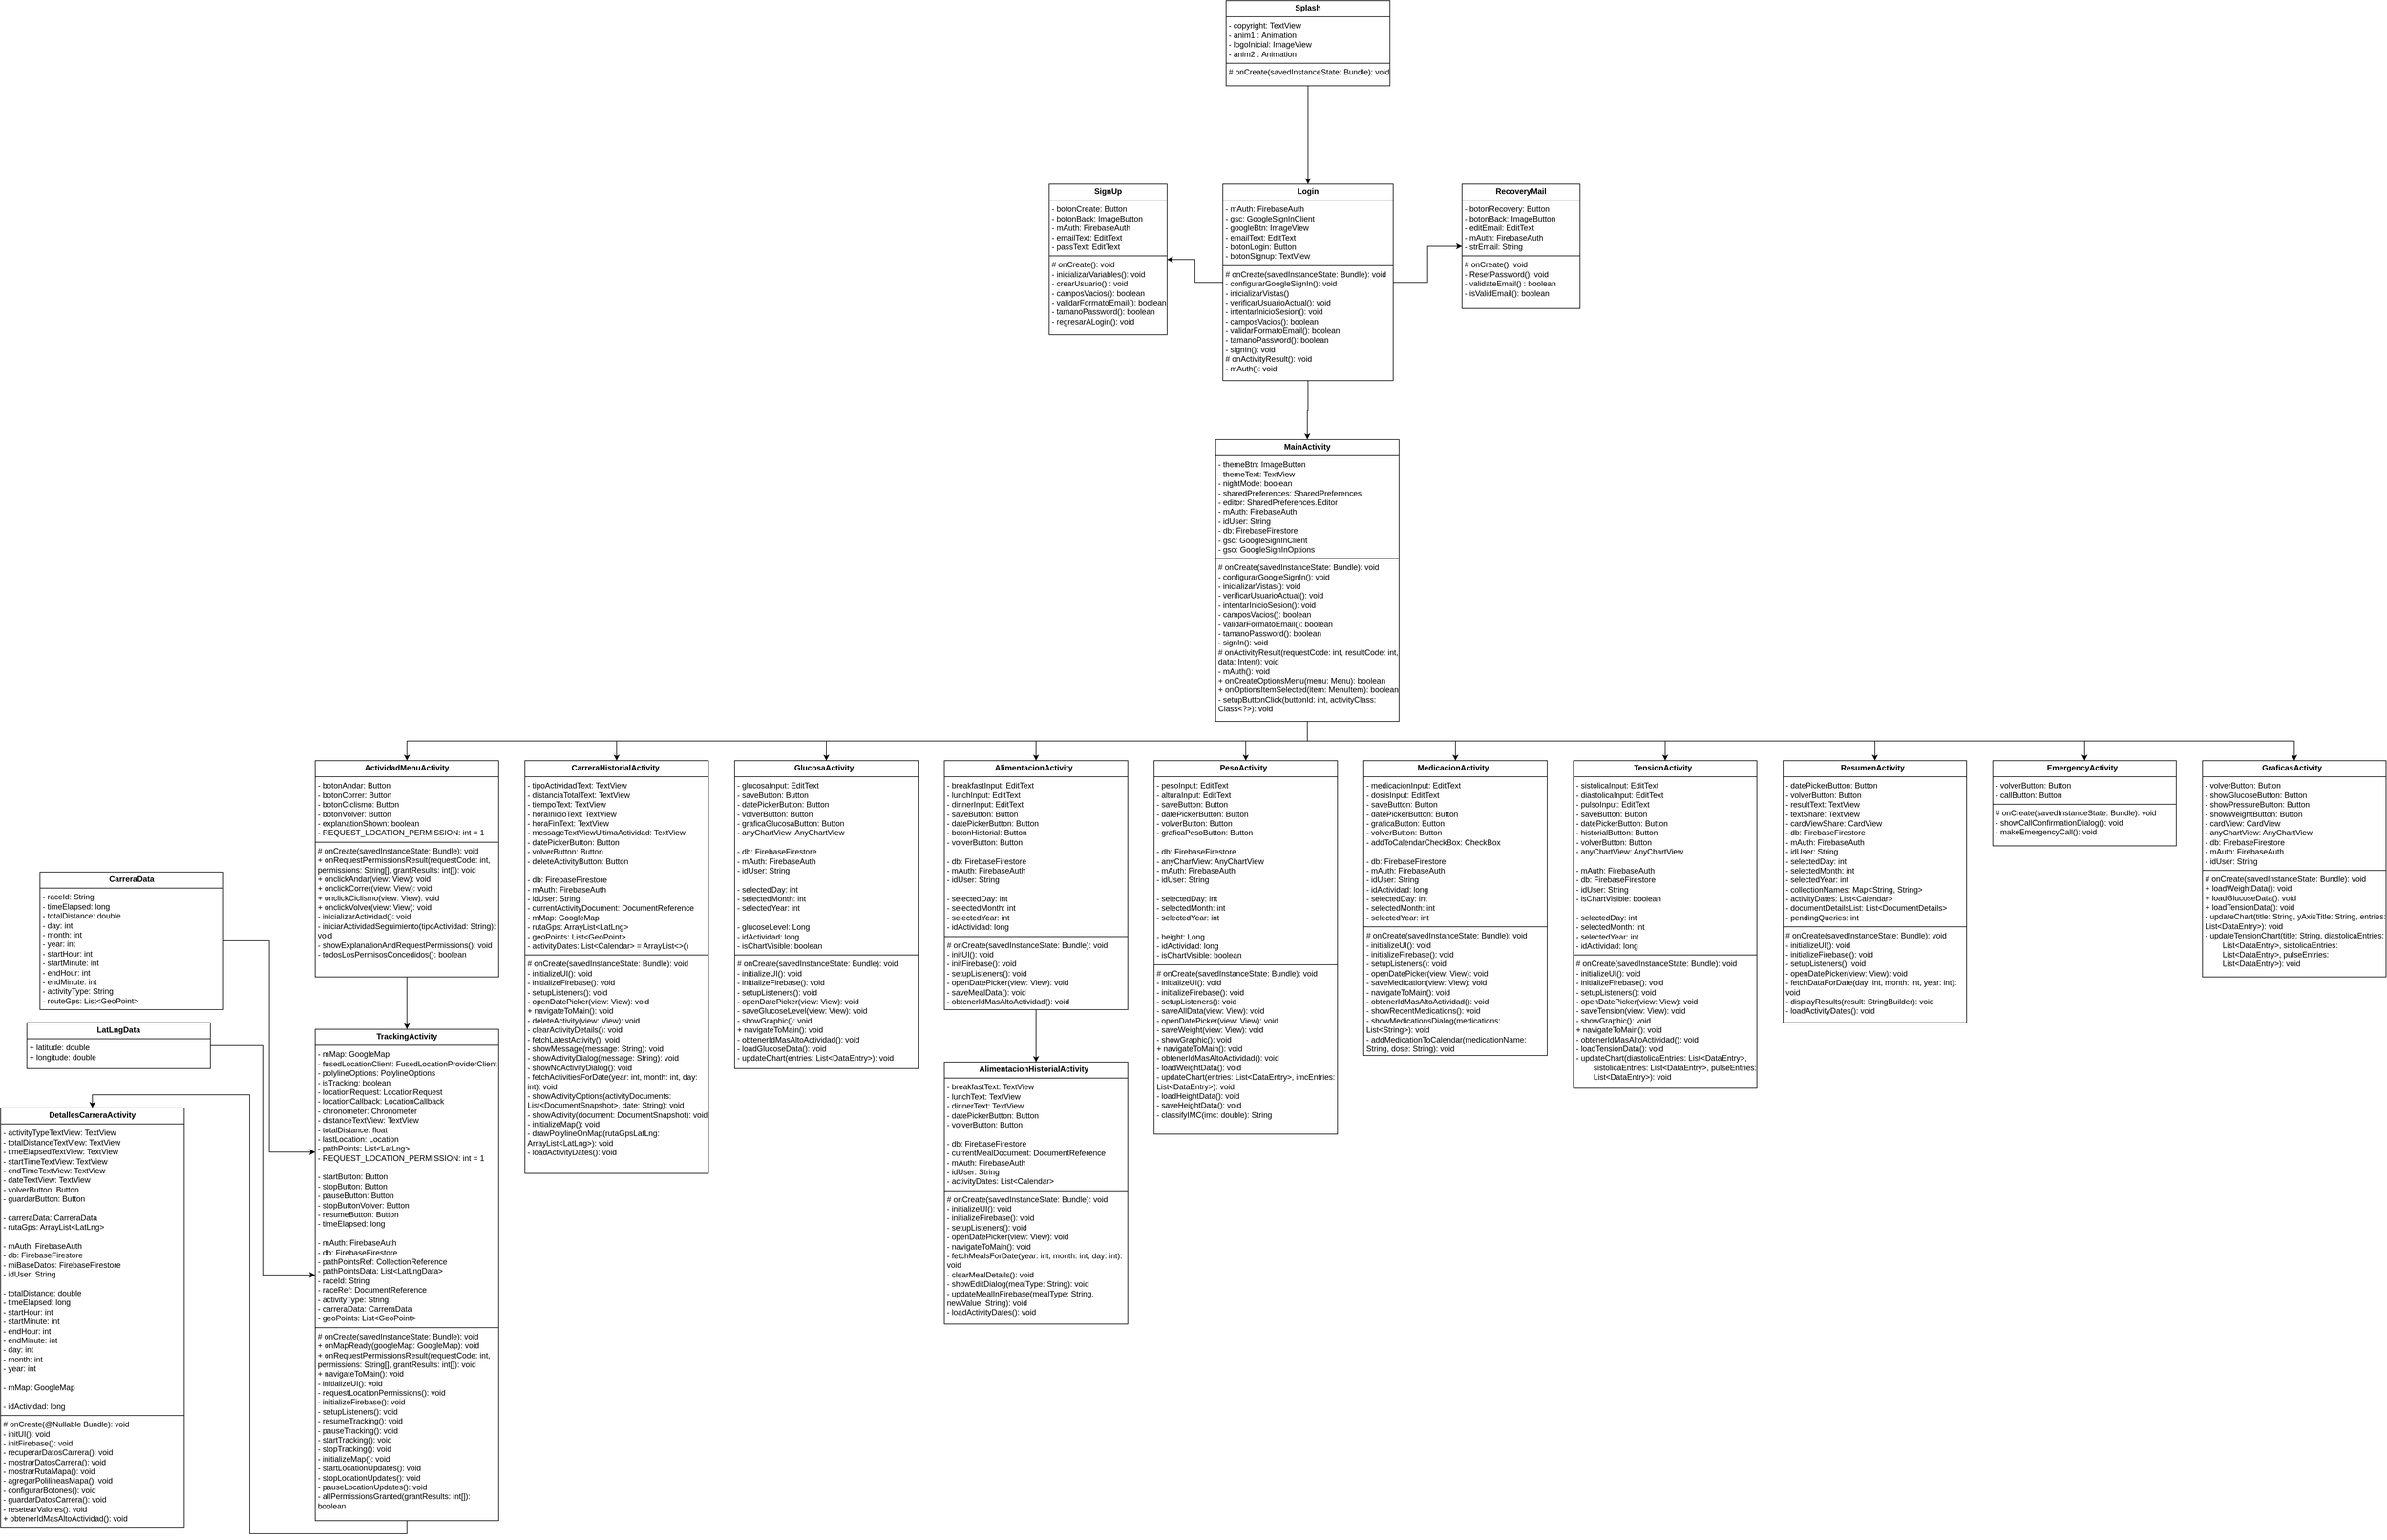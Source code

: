<mxfile version="24.4.9" type="device">
  <diagram name="Página-1" id="wUj0RRZwL4-c0gT8yUYg">
    <mxGraphModel dx="4892" dy="1993" grid="1" gridSize="10" guides="1" tooltips="1" connect="1" arrows="1" fold="1" page="1" pageScale="1" pageWidth="827" pageHeight="1169" math="0" shadow="0">
      <root>
        <mxCell id="0" />
        <mxCell id="1" parent="0" />
        <mxCell id="lt1rrWQ3N_uU-siPu8OW-21" style="edgeStyle=orthogonalEdgeStyle;rounded=0;orthogonalLoop=1;jettySize=auto;html=1;exitX=0.5;exitY=1;exitDx=0;exitDy=0;entryX=0.5;entryY=0;entryDx=0;entryDy=0;" edge="1" parent="1" source="lt1rrWQ3N_uU-siPu8OW-1" target="lt1rrWQ3N_uU-siPu8OW-2">
          <mxGeometry relative="1" as="geometry" />
        </mxCell>
        <mxCell id="lt1rrWQ3N_uU-siPu8OW-1" value="&lt;p style=&quot;margin:0px;margin-top:4px;text-align:center;&quot;&gt;&lt;b&gt;Splash&lt;/b&gt;&lt;/p&gt;&lt;hr size=&quot;1&quot; style=&quot;border-style:solid;&quot;&gt;&lt;p style=&quot;margin:0px;margin-left:4px;&quot;&gt;-&amp;nbsp;&lt;span style=&quot;background-color: initial;&quot;&gt;copyright:&amp;nbsp;&lt;/span&gt;&lt;span style=&quot;background-color: initial;&quot;&gt;TextView&amp;nbsp;&lt;/span&gt;&lt;/p&gt;&lt;p style=&quot;margin:0px;margin-left:4px;&quot;&gt;-&amp;nbsp;anim1 :&amp;nbsp;Animation&lt;/p&gt;&lt;p style=&quot;margin:0px;margin-left:4px;&quot;&gt;-&amp;nbsp;logoInicial:&amp;nbsp;ImageView&lt;/p&gt;&lt;p style=&quot;margin:0px;margin-left:4px;&quot;&gt;-&amp;nbsp;anim2 :&amp;nbsp;Animation&lt;/p&gt;&lt;hr size=&quot;1&quot; style=&quot;border-style:solid;&quot;&gt;&lt;p style=&quot;margin: 0px 0px 0px 4px;&quot;&gt;# onCreate(savedInstanceState: Bundle): void&lt;/p&gt;&lt;div&gt;&lt;br&gt;&lt;/div&gt;" style="verticalAlign=top;align=left;overflow=fill;html=1;whiteSpace=wrap;" vertex="1" parent="1">
          <mxGeometry x="150" y="-120" width="250" height="130" as="geometry" />
        </mxCell>
        <mxCell id="lt1rrWQ3N_uU-siPu8OW-22" style="edgeStyle=orthogonalEdgeStyle;rounded=0;orthogonalLoop=1;jettySize=auto;html=1;exitX=1;exitY=0.5;exitDx=0;exitDy=0;entryX=0;entryY=0.5;entryDx=0;entryDy=0;" edge="1" parent="1" source="lt1rrWQ3N_uU-siPu8OW-2" target="lt1rrWQ3N_uU-siPu8OW-4">
          <mxGeometry relative="1" as="geometry" />
        </mxCell>
        <mxCell id="lt1rrWQ3N_uU-siPu8OW-23" style="edgeStyle=orthogonalEdgeStyle;rounded=0;orthogonalLoop=1;jettySize=auto;html=1;exitX=0;exitY=0.5;exitDx=0;exitDy=0;entryX=1;entryY=0.5;entryDx=0;entryDy=0;" edge="1" parent="1" source="lt1rrWQ3N_uU-siPu8OW-2" target="lt1rrWQ3N_uU-siPu8OW-3">
          <mxGeometry relative="1" as="geometry" />
        </mxCell>
        <mxCell id="lt1rrWQ3N_uU-siPu8OW-24" style="edgeStyle=orthogonalEdgeStyle;rounded=0;orthogonalLoop=1;jettySize=auto;html=1;exitX=0.5;exitY=1;exitDx=0;exitDy=0;entryX=0.5;entryY=0;entryDx=0;entryDy=0;" edge="1" parent="1" source="lt1rrWQ3N_uU-siPu8OW-2" target="lt1rrWQ3N_uU-siPu8OW-9">
          <mxGeometry relative="1" as="geometry" />
        </mxCell>
        <mxCell id="lt1rrWQ3N_uU-siPu8OW-2" value="&lt;p style=&quot;margin:0px;margin-top:4px;text-align:center;&quot;&gt;&lt;b&gt;Login&lt;/b&gt;&lt;/p&gt;&lt;hr size=&quot;1&quot; style=&quot;border-style:solid;&quot;&gt;&lt;p style=&quot;margin:0px;margin-left:4px;&quot;&gt;-&amp;nbsp;&lt;span style=&quot;background-color: initial;&quot;&gt;mAuth:&amp;nbsp;&lt;/span&gt;&lt;span style=&quot;background-color: initial;&quot;&gt;FirebaseAuth&lt;/span&gt;&lt;/p&gt;&lt;p style=&quot;margin:0px;margin-left:4px;&quot;&gt;-&amp;nbsp;gsc:&amp;nbsp;GoogleSignInClient&lt;/p&gt;&lt;p style=&quot;margin:0px;margin-left:4px;&quot;&gt;-&amp;nbsp;googleBtn:&amp;nbsp;ImageView&lt;/p&gt;&lt;p style=&quot;margin:0px;margin-left:4px;&quot;&gt;-&amp;nbsp;emailText:&amp;nbsp;EditText&lt;/p&gt;&lt;p style=&quot;margin:0px;margin-left:4px;&quot;&gt;-&amp;nbsp;botonLogin:&amp;nbsp;Button&lt;/p&gt;&lt;p style=&quot;margin:0px;margin-left:4px;&quot;&gt;-&amp;nbsp;botonSignup:&amp;nbsp;TextView&lt;/p&gt;&lt;hr size=&quot;1&quot; style=&quot;border-style:solid;&quot;&gt;&lt;p style=&quot;margin: 0px 0px 0px 4px;&quot;&gt;# onCreate(savedInstanceState: Bundle): void&lt;/p&gt;&lt;p style=&quot;margin:0px;margin-left:4px;&quot;&gt;&lt;span style=&quot;background-color: initial;&quot;&gt;-&amp;nbsp;configurarGoogleSignIn(): void&lt;/span&gt;&lt;br&gt;&lt;/p&gt;&lt;p style=&quot;margin:0px;margin-left:4px;&quot;&gt;-&amp;nbsp;inicializarVistas()&lt;/p&gt;&lt;p style=&quot;margin:0px;margin-left:4px;&quot;&gt;-&amp;nbsp;verificarUsuarioActual(): void&lt;/p&gt;&lt;p style=&quot;margin:0px;margin-left:4px;&quot;&gt;-&amp;nbsp;intentarInicioSesion(): void&lt;/p&gt;&lt;p style=&quot;margin:0px;margin-left:4px;&quot;&gt;-&amp;nbsp;camposVacios(): boolean&lt;/p&gt;&lt;p style=&quot;margin:0px;margin-left:4px;&quot;&gt;-&amp;nbsp;validarFormatoEmail(): boolean&lt;/p&gt;&lt;p style=&quot;margin:0px;margin-left:4px;&quot;&gt;-&amp;nbsp;tamanoPassword(): boolean&lt;/p&gt;&lt;p style=&quot;margin:0px;margin-left:4px;&quot;&gt;-&amp;nbsp;signIn(): void&lt;/p&gt;&lt;p style=&quot;margin:0px;margin-left:4px;&quot;&gt;#&amp;nbsp;onActivityResult(): void&lt;/p&gt;&lt;p style=&quot;margin:0px;margin-left:4px;&quot;&gt;-&amp;nbsp;mAuth(): void&lt;/p&gt;&lt;p style=&quot;margin:0px;margin-left:4px;&quot;&gt;&lt;br&gt;&lt;/p&gt;&lt;p style=&quot;margin:0px;margin-left:4px;&quot;&gt;&lt;br&gt;&lt;/p&gt;" style="verticalAlign=top;align=left;overflow=fill;html=1;whiteSpace=wrap;" vertex="1" parent="1">
          <mxGeometry x="145" y="160" width="260" height="300" as="geometry" />
        </mxCell>
        <mxCell id="lt1rrWQ3N_uU-siPu8OW-3" value="&lt;p style=&quot;margin:0px;margin-top:4px;text-align:center;&quot;&gt;&lt;b&gt;SignUp&lt;/b&gt;&lt;/p&gt;&lt;hr size=&quot;1&quot; style=&quot;border-style:solid;&quot;&gt;&lt;p style=&quot;margin:0px;margin-left:4px;&quot;&gt;-&amp;nbsp;&lt;span style=&quot;background-color: initial;&quot;&gt;botonCreate:&amp;nbsp;&lt;/span&gt;&lt;span style=&quot;background-color: initial;&quot;&gt;Button&lt;/span&gt;&lt;/p&gt;&lt;p style=&quot;margin:0px;margin-left:4px;&quot;&gt;-&amp;nbsp;botonBack:&amp;nbsp;ImageButton&lt;/p&gt;&lt;p style=&quot;margin:0px;margin-left:4px;&quot;&gt;-&amp;nbsp;mAuth:&amp;nbsp;FirebaseAuth&lt;/p&gt;&lt;p style=&quot;margin:0px;margin-left:4px;&quot;&gt;-&amp;nbsp;emailText:&amp;nbsp;EditText&lt;/p&gt;&lt;p style=&quot;margin:0px;margin-left:4px;&quot;&gt;-&amp;nbsp;passText:&amp;nbsp;EditText&lt;/p&gt;&lt;hr size=&quot;1&quot; style=&quot;border-style:solid;&quot;&gt;&lt;p style=&quot;margin:0px;margin-left:4px;&quot;&gt;# onCreate(): void&lt;/p&gt;&lt;p style=&quot;margin:0px;margin-left:4px;&quot;&gt;-&amp;nbsp;inicializarVariables(): void&lt;/p&gt;&lt;p style=&quot;margin:0px;margin-left:4px;&quot;&gt;-&amp;nbsp;crearUsuario() : void&lt;/p&gt;&lt;p style=&quot;margin:0px;margin-left:4px;&quot;&gt;-&amp;nbsp;camposVacios(): boolean&lt;/p&gt;&lt;p style=&quot;margin:0px;margin-left:4px;&quot;&gt;-&amp;nbsp;validarFormatoEmail(): boolean&lt;/p&gt;&lt;p style=&quot;margin:0px;margin-left:4px;&quot;&gt;-&amp;nbsp;tamanoPassword(): boolean&lt;/p&gt;&lt;p style=&quot;margin:0px;margin-left:4px;&quot;&gt;-&amp;nbsp;regresarALogin(): void&lt;/p&gt;&lt;p style=&quot;margin:0px;margin-left:4px;&quot;&gt;&lt;br&gt;&lt;/p&gt;&lt;p style=&quot;margin:0px;margin-left:4px;&quot;&gt;&lt;br&gt;&lt;/p&gt;&lt;p style=&quot;margin:0px;margin-left:4px;&quot;&gt;&lt;br&gt;&lt;/p&gt;" style="verticalAlign=top;align=left;overflow=fill;html=1;whiteSpace=wrap;" vertex="1" parent="1">
          <mxGeometry x="-120" y="160" width="180" height="230" as="geometry" />
        </mxCell>
        <mxCell id="lt1rrWQ3N_uU-siPu8OW-4" value="&lt;p style=&quot;margin:0px;margin-top:4px;text-align:center;&quot;&gt;&lt;b&gt;RecoveryMail&lt;/b&gt;&lt;/p&gt;&lt;hr size=&quot;1&quot; style=&quot;border-style:solid;&quot;&gt;&lt;p style=&quot;margin:0px;margin-left:4px;&quot;&gt;-&amp;nbsp;&lt;span style=&quot;background-color: initial;&quot;&gt;botonRecovery:&amp;nbsp;&lt;/span&gt;&lt;span style=&quot;background-color: initial;&quot;&gt;Button&lt;/span&gt;&lt;/p&gt;&lt;p style=&quot;margin:0px;margin-left:4px;&quot;&gt;-&amp;nbsp;botonBack:&amp;nbsp;ImageButton&lt;/p&gt;&lt;p style=&quot;margin:0px;margin-left:4px;&quot;&gt;-&amp;nbsp;editEmail:&amp;nbsp;EditText&lt;/p&gt;&lt;p style=&quot;margin:0px;margin-left:4px;&quot;&gt;-&amp;nbsp;mAuth:&amp;nbsp;FirebaseAuth&lt;/p&gt;&lt;p style=&quot;margin:0px;margin-left:4px;&quot;&gt;-&amp;nbsp;strEmail:&amp;nbsp;String&lt;/p&gt;&lt;hr size=&quot;1&quot; style=&quot;border-style:solid;&quot;&gt;&lt;p style=&quot;margin:0px;margin-left:4px;&quot;&gt;# onCreate(): void&lt;/p&gt;&lt;p style=&quot;margin:0px;margin-left:4px;&quot;&gt;-&amp;nbsp;ResetPassword(): void&lt;/p&gt;&lt;p style=&quot;margin:0px;margin-left:4px;&quot;&gt;-&amp;nbsp;validateEmail() : boolean&lt;/p&gt;&lt;p style=&quot;margin:0px;margin-left:4px;&quot;&gt;-&amp;nbsp;isValidEmail(): boolean&lt;/p&gt;&lt;p style=&quot;margin:0px;margin-left:4px;&quot;&gt;&lt;br&gt;&lt;/p&gt;&lt;p style=&quot;margin:0px;margin-left:4px;&quot;&gt;&lt;br&gt;&lt;/p&gt;&lt;p style=&quot;margin:0px;margin-left:4px;&quot;&gt;&lt;br&gt;&lt;/p&gt;&lt;p style=&quot;margin:0px;margin-left:4px;&quot;&gt;&lt;br&gt;&lt;/p&gt;" style="verticalAlign=top;align=left;overflow=fill;html=1;whiteSpace=wrap;" vertex="1" parent="1">
          <mxGeometry x="510" y="160" width="180" height="190" as="geometry" />
        </mxCell>
        <mxCell id="lt1rrWQ3N_uU-siPu8OW-28" style="edgeStyle=orthogonalEdgeStyle;rounded=0;orthogonalLoop=1;jettySize=auto;html=1;exitX=0.5;exitY=1;exitDx=0;exitDy=0;entryX=0.5;entryY=0;entryDx=0;entryDy=0;" edge="1" parent="1" source="lt1rrWQ3N_uU-siPu8OW-9" target="lt1rrWQ3N_uU-siPu8OW-10">
          <mxGeometry relative="1" as="geometry" />
        </mxCell>
        <mxCell id="lt1rrWQ3N_uU-siPu8OW-29" style="edgeStyle=orthogonalEdgeStyle;rounded=0;orthogonalLoop=1;jettySize=auto;html=1;exitX=0.5;exitY=1;exitDx=0;exitDy=0;entryX=0.5;entryY=0;entryDx=0;entryDy=0;" edge="1" parent="1" source="lt1rrWQ3N_uU-siPu8OW-9" target="lt1rrWQ3N_uU-siPu8OW-20">
          <mxGeometry relative="1" as="geometry" />
        </mxCell>
        <mxCell id="lt1rrWQ3N_uU-siPu8OW-46" style="edgeStyle=orthogonalEdgeStyle;rounded=0;orthogonalLoop=1;jettySize=auto;html=1;exitX=0.5;exitY=1;exitDx=0;exitDy=0;entryX=0.5;entryY=0;entryDx=0;entryDy=0;" edge="1" parent="1" source="lt1rrWQ3N_uU-siPu8OW-9" target="lt1rrWQ3N_uU-siPu8OW-41">
          <mxGeometry relative="1" as="geometry" />
        </mxCell>
        <mxCell id="lt1rrWQ3N_uU-siPu8OW-47" style="edgeStyle=orthogonalEdgeStyle;rounded=0;orthogonalLoop=1;jettySize=auto;html=1;exitX=0.5;exitY=1;exitDx=0;exitDy=0;entryX=0.5;entryY=0;entryDx=0;entryDy=0;" edge="1" parent="1" source="lt1rrWQ3N_uU-siPu8OW-9" target="lt1rrWQ3N_uU-siPu8OW-32">
          <mxGeometry relative="1" as="geometry" />
        </mxCell>
        <mxCell id="lt1rrWQ3N_uU-siPu8OW-48" style="edgeStyle=orthogonalEdgeStyle;rounded=0;orthogonalLoop=1;jettySize=auto;html=1;exitX=0.5;exitY=1;exitDx=0;exitDy=0;entryX=0.5;entryY=0;entryDx=0;entryDy=0;" edge="1" parent="1" source="lt1rrWQ3N_uU-siPu8OW-9" target="lt1rrWQ3N_uU-siPu8OW-43">
          <mxGeometry relative="1" as="geometry" />
        </mxCell>
        <mxCell id="lt1rrWQ3N_uU-siPu8OW-49" style="edgeStyle=orthogonalEdgeStyle;rounded=0;orthogonalLoop=1;jettySize=auto;html=1;exitX=0.5;exitY=1;exitDx=0;exitDy=0;entryX=0.5;entryY=0;entryDx=0;entryDy=0;" edge="1" parent="1" source="lt1rrWQ3N_uU-siPu8OW-9" target="lt1rrWQ3N_uU-siPu8OW-44">
          <mxGeometry relative="1" as="geometry" />
        </mxCell>
        <mxCell id="lt1rrWQ3N_uU-siPu8OW-50" style="edgeStyle=orthogonalEdgeStyle;rounded=0;orthogonalLoop=1;jettySize=auto;html=1;exitX=0.5;exitY=1;exitDx=0;exitDy=0;entryX=0.5;entryY=0;entryDx=0;entryDy=0;" edge="1" parent="1" source="lt1rrWQ3N_uU-siPu8OW-9" target="lt1rrWQ3N_uU-siPu8OW-45">
          <mxGeometry relative="1" as="geometry" />
        </mxCell>
        <mxCell id="lt1rrWQ3N_uU-siPu8OW-51" style="edgeStyle=orthogonalEdgeStyle;rounded=0;orthogonalLoop=1;jettySize=auto;html=1;exitX=0.5;exitY=1;exitDx=0;exitDy=0;entryX=0.5;entryY=0;entryDx=0;entryDy=0;" edge="1" parent="1" source="lt1rrWQ3N_uU-siPu8OW-9" target="lt1rrWQ3N_uU-siPu8OW-37">
          <mxGeometry relative="1" as="geometry" />
        </mxCell>
        <mxCell id="lt1rrWQ3N_uU-siPu8OW-52" style="edgeStyle=orthogonalEdgeStyle;rounded=0;orthogonalLoop=1;jettySize=auto;html=1;exitX=0.5;exitY=1;exitDx=0;exitDy=0;entryX=0.5;entryY=0;entryDx=0;entryDy=0;" edge="1" parent="1" source="lt1rrWQ3N_uU-siPu8OW-9" target="lt1rrWQ3N_uU-siPu8OW-35">
          <mxGeometry relative="1" as="geometry" />
        </mxCell>
        <mxCell id="lt1rrWQ3N_uU-siPu8OW-53" style="edgeStyle=orthogonalEdgeStyle;rounded=0;orthogonalLoop=1;jettySize=auto;html=1;exitX=0.5;exitY=1;exitDx=0;exitDy=0;entryX=0.5;entryY=0;entryDx=0;entryDy=0;" edge="1" parent="1" source="lt1rrWQ3N_uU-siPu8OW-9" target="lt1rrWQ3N_uU-siPu8OW-31">
          <mxGeometry relative="1" as="geometry" />
        </mxCell>
        <mxCell id="lt1rrWQ3N_uU-siPu8OW-9" value="&lt;p style=&quot;margin:0px;margin-top:4px;text-align:center;&quot;&gt;&lt;b&gt;MainActivity&lt;/b&gt;&lt;/p&gt;&lt;hr size=&quot;1&quot; style=&quot;border-style:solid;&quot;&gt;&lt;p style=&quot;margin:0px;margin-left:4px;&quot;&gt;- themeBtn: ImageButton&amp;nbsp; &amp;nbsp; &amp;nbsp; &amp;nbsp; &amp;nbsp; &amp;nbsp; &amp;nbsp;&lt;/p&gt;&lt;p style=&quot;margin:0px;margin-left:4px;&quot;&gt;- themeText: TextView&amp;nbsp; &amp;nbsp; &amp;nbsp; &amp;nbsp; &amp;nbsp; &amp;nbsp; &amp;nbsp; &amp;nbsp;&lt;/p&gt;&lt;p style=&quot;margin:0px;margin-left:4px;&quot;&gt;- nightMode: boolean&amp;nbsp; &amp;nbsp; &amp;nbsp; &amp;nbsp; &amp;nbsp; &amp;nbsp; &amp;nbsp; &amp;nbsp;&amp;nbsp;&lt;/p&gt;&lt;p style=&quot;margin:0px;margin-left:4px;&quot;&gt;- sharedPreferences: SharedPreferences&lt;/p&gt;&lt;p style=&quot;margin:0px;margin-left:4px;&quot;&gt;- editor: SharedPreferences.Editor&amp;nbsp;&amp;nbsp;&lt;/p&gt;&lt;p style=&quot;margin:0px;margin-left:4px;&quot;&gt;- mAuth: FirebaseAuth&amp;nbsp; &amp;nbsp; &amp;nbsp; &amp;nbsp; &amp;nbsp; &amp;nbsp; &amp;nbsp; &amp;nbsp;&lt;/p&gt;&lt;p style=&quot;margin:0px;margin-left:4px;&quot;&gt;- idUser: String&amp;nbsp; &amp;nbsp; &amp;nbsp; &amp;nbsp; &amp;nbsp; &amp;nbsp; &amp;nbsp; &amp;nbsp; &amp;nbsp; &amp;nbsp;&amp;nbsp;&lt;/p&gt;&lt;p style=&quot;margin:0px;margin-left:4px;&quot;&gt;- db: FirebaseFirestore&amp;nbsp; &amp;nbsp; &amp;nbsp; &amp;nbsp; &amp;nbsp; &amp;nbsp; &amp;nbsp;&lt;/p&gt;&lt;p style=&quot;margin:0px;margin-left:4px;&quot;&gt;- gsc: GoogleSignInClient&amp;nbsp; &amp;nbsp; &amp;nbsp; &amp;nbsp; &amp;nbsp; &amp;nbsp;&lt;/p&gt;&lt;p style=&quot;margin:0px;margin-left:4px;&quot;&gt;- gso: GoogleSignInOptions&lt;/p&gt;&lt;hr size=&quot;1&quot; style=&quot;border-style:solid;&quot;&gt;&lt;p style=&quot;margin:0px;margin-left:4px;&quot;&gt;# onCreate(savedInstanceState: Bundle): void&lt;/p&gt;&lt;p style=&quot;margin:0px;margin-left:4px;&quot;&gt;- configurarGoogleSignIn(): void&amp;nbsp; &amp;nbsp;&amp;nbsp;&lt;/p&gt;&lt;p style=&quot;margin:0px;margin-left:4px;&quot;&gt;- inicializarVistas(): void&amp;nbsp; &amp;nbsp; &amp;nbsp; &amp;nbsp; &amp;nbsp;&lt;/p&gt;&lt;p style=&quot;margin:0px;margin-left:4px;&quot;&gt;- verificarUsuarioActual(): void&amp;nbsp; &amp;nbsp;&amp;nbsp;&lt;/p&gt;&lt;p style=&quot;margin:0px;margin-left:4px;&quot;&gt;- intentarInicioSesion(): void&amp;nbsp; &amp;nbsp; &amp;nbsp;&amp;nbsp;&lt;/p&gt;&lt;p style=&quot;margin:0px;margin-left:4px;&quot;&gt;- camposVacios(): boolean&amp;nbsp; &amp;nbsp; &amp;nbsp; &amp;nbsp; &amp;nbsp; &amp;nbsp;&lt;/p&gt;&lt;p style=&quot;margin:0px;margin-left:4px;&quot;&gt;- validarFormatoEmail(): boolean&amp;nbsp; &amp;nbsp;&amp;nbsp;&lt;/p&gt;&lt;p style=&quot;margin:0px;margin-left:4px;&quot;&gt;- tamanoPassword(): boolean&amp;nbsp; &amp;nbsp; &amp;nbsp; &amp;nbsp; &amp;nbsp;&lt;/p&gt;&lt;p style=&quot;margin:0px;margin-left:4px;&quot;&gt;- signIn(): void&amp;nbsp; &amp;nbsp; &amp;nbsp; &amp;nbsp; &amp;nbsp; &amp;nbsp; &amp;nbsp; &amp;nbsp; &amp;nbsp; &amp;nbsp;&amp;nbsp;&lt;/p&gt;&lt;p style=&quot;margin:0px;margin-left:4px;&quot;&gt;# onActivityResult(requestCode: int, resultCode: int, data: Intent): void&lt;/p&gt;&lt;p style=&quot;margin:0px;margin-left:4px;&quot;&gt;- mAuth(): void&amp;nbsp; &amp;nbsp; &amp;nbsp; &amp;nbsp; &amp;nbsp; &amp;nbsp; &amp;nbsp; &amp;nbsp; &amp;nbsp; &amp;nbsp; &amp;nbsp;&lt;/p&gt;&lt;p style=&quot;margin:0px;margin-left:4px;&quot;&gt;+ onCreateOptionsMenu(menu: Menu): boolean&lt;/p&gt;&lt;p style=&quot;margin:0px;margin-left:4px;&quot;&gt;+ onOptionsItemSelected(item: MenuItem): boolean&lt;/p&gt;&lt;p style=&quot;margin:0px;margin-left:4px;&quot;&gt;- setupButtonClick(buttonId: int, activityClass: Class&amp;lt;?&amp;gt;): void&amp;nbsp;&lt;/p&gt;" style="verticalAlign=top;align=left;overflow=fill;html=1;whiteSpace=wrap;" vertex="1" parent="1">
          <mxGeometry x="134" y="550" width="280" height="430" as="geometry" />
        </mxCell>
        <mxCell id="lt1rrWQ3N_uU-siPu8OW-30" style="edgeStyle=orthogonalEdgeStyle;rounded=0;orthogonalLoop=1;jettySize=auto;html=1;exitX=0.5;exitY=1;exitDx=0;exitDy=0;entryX=0.5;entryY=0;entryDx=0;entryDy=0;" edge="1" parent="1" source="lt1rrWQ3N_uU-siPu8OW-10" target="lt1rrWQ3N_uU-siPu8OW-11">
          <mxGeometry relative="1" as="geometry" />
        </mxCell>
        <mxCell id="lt1rrWQ3N_uU-siPu8OW-10" value="&lt;p style=&quot;margin:0px;margin-top:4px;text-align:center;&quot;&gt;&lt;b&gt;ActividadMenuActivity&lt;/b&gt;&lt;br&gt;&lt;/p&gt;&lt;hr size=&quot;1&quot; style=&quot;border-style:solid;&quot;&gt;&lt;p style=&quot;margin:0px;margin-left:4px;&quot;&gt;- botonAndar: Button&amp;nbsp; &amp;nbsp; &amp;nbsp; &amp;nbsp; &amp;nbsp; &amp;nbsp; &amp;nbsp; &amp;nbsp;&amp;nbsp;&lt;/p&gt;&lt;p style=&quot;margin:0px;margin-left:4px;&quot;&gt;- botonCorrer: Button&amp;nbsp; &amp;nbsp; &amp;nbsp; &amp;nbsp; &amp;nbsp; &amp;nbsp; &amp;nbsp; &amp;nbsp;&lt;/p&gt;&lt;p style=&quot;margin:0px;margin-left:4px;&quot;&gt;- botonCiclismo: Button&amp;nbsp; &amp;nbsp; &amp;nbsp; &amp;nbsp; &amp;nbsp; &amp;nbsp; &amp;nbsp;&lt;/p&gt;&lt;p style=&quot;margin:0px;margin-left:4px;&quot;&gt;- botonVolver: Button&amp;nbsp; &amp;nbsp; &amp;nbsp; &amp;nbsp; &amp;nbsp; &amp;nbsp; &amp;nbsp; &amp;nbsp;&lt;/p&gt;&lt;p style=&quot;margin:0px;margin-left:4px;&quot;&gt;- explanationShown: boolean&amp;nbsp; &amp;nbsp; &amp;nbsp; &amp;nbsp; &amp;nbsp;&amp;nbsp;&lt;/p&gt;&lt;p style=&quot;margin:0px;margin-left:4px;&quot;&gt;- REQUEST_LOCATION_PERMISSION: int = 1&lt;/p&gt;&lt;hr size=&quot;1&quot; style=&quot;border-style:solid;&quot;&gt;&lt;p style=&quot;margin:0px;margin-left:4px;&quot;&gt;# onCreate(savedInstanceState: Bundle): void&lt;/p&gt;&lt;p style=&quot;margin:0px;margin-left:4px;&quot;&gt;+ onRequestPermissionsResult(requestCode: int, permissions: String[], grantResults: int[]): void&lt;/p&gt;&lt;p style=&quot;margin:0px;margin-left:4px;&quot;&gt;+ onclickAndar(view: View): void&lt;/p&gt;&lt;p style=&quot;margin:0px;margin-left:4px;&quot;&gt;+ onclickCorrer(view: View): void&lt;/p&gt;&lt;p style=&quot;margin:0px;margin-left:4px;&quot;&gt;+ onclickCiclismo(view: View): void&lt;/p&gt;&lt;p style=&quot;margin:0px;margin-left:4px;&quot;&gt;+ onclickVolver(view: View): void&lt;/p&gt;&lt;p style=&quot;margin:0px;margin-left:4px;&quot;&gt;- inicializarActividad(): void&lt;/p&gt;&lt;p style=&quot;margin:0px;margin-left:4px;&quot;&gt;- iniciarActividadSeguimiento(tipoActividad: String): void&lt;/p&gt;&lt;p style=&quot;margin:0px;margin-left:4px;&quot;&gt;- showExplanationAndRequestPermissions(): void&lt;/p&gt;&lt;p style=&quot;margin:0px;margin-left:4px;&quot;&gt;- todosLosPermisosConcedidos(): boolean&lt;/p&gt;&lt;p style=&quot;margin:0px;margin-left:4px;&quot;&gt;&lt;br&gt;&lt;/p&gt;&lt;p style=&quot;margin:0px;margin-left:4px;&quot;&gt;&lt;br&gt;&lt;/p&gt;" style="verticalAlign=top;align=left;overflow=fill;html=1;whiteSpace=wrap;" vertex="1" parent="1">
          <mxGeometry x="-1240" y="1040" width="280" height="330" as="geometry" />
        </mxCell>
        <mxCell id="lt1rrWQ3N_uU-siPu8OW-27" style="edgeStyle=orthogonalEdgeStyle;rounded=0;orthogonalLoop=1;jettySize=auto;html=1;exitX=0.5;exitY=1;exitDx=0;exitDy=0;entryX=0.5;entryY=0;entryDx=0;entryDy=0;" edge="1" parent="1" source="lt1rrWQ3N_uU-siPu8OW-11" target="lt1rrWQ3N_uU-siPu8OW-17">
          <mxGeometry relative="1" as="geometry" />
        </mxCell>
        <mxCell id="lt1rrWQ3N_uU-siPu8OW-11" value="&lt;p style=&quot;margin:0px;margin-top:4px;text-align:center;&quot;&gt;&lt;b&gt;TrackingActivity&lt;/b&gt;&lt;br&gt;&lt;/p&gt;&lt;hr size=&quot;1&quot; style=&quot;border-style:solid;&quot;&gt;&lt;p style=&quot;margin:0px;margin-left:4px;&quot;&gt;- mMap: GoogleMap&amp;nbsp; &amp;nbsp; &amp;nbsp; &amp;nbsp; &amp;nbsp; &amp;nbsp; &amp;nbsp; &amp;nbsp; &amp;nbsp; &amp;nbsp; &amp;nbsp;&lt;/p&gt;&lt;p style=&quot;margin:0px;margin-left:4px;&quot;&gt;- fusedLocationClient: FusedLocationProviderClient&lt;/p&gt;&lt;p style=&quot;margin:0px;margin-left:4px;&quot;&gt;- polylineOptions: PolylineOptions&amp;nbsp; &amp;nbsp;&amp;nbsp;&lt;/p&gt;&lt;p style=&quot;margin:0px;margin-left:4px;&quot;&gt;- isTracking: boolean&amp;nbsp; &amp;nbsp; &amp;nbsp; &amp;nbsp; &amp;nbsp; &amp;nbsp; &amp;nbsp; &amp;nbsp; &amp;nbsp;&lt;/p&gt;&lt;p style=&quot;margin:0px;margin-left:4px;&quot;&gt;- locationRequest: LocationRequest&amp;nbsp; &amp;nbsp;&amp;nbsp;&lt;/p&gt;&lt;p style=&quot;margin:0px;margin-left:4px;&quot;&gt;- locationCallback: LocationCallback&amp;nbsp;&amp;nbsp;&lt;/p&gt;&lt;p style=&quot;margin:0px;margin-left:4px;&quot;&gt;- chronometer: Chronometer&amp;nbsp; &amp;nbsp; &amp;nbsp; &amp;nbsp; &amp;nbsp; &amp;nbsp;&amp;nbsp;&lt;/p&gt;&lt;p style=&quot;margin:0px;margin-left:4px;&quot;&gt;- distanceTextView: TextView&amp;nbsp; &amp;nbsp; &amp;nbsp; &amp;nbsp; &amp;nbsp;&amp;nbsp;&lt;/p&gt;&lt;p style=&quot;margin:0px;margin-left:4px;&quot;&gt;- totalDistance: float&amp;nbsp; &amp;nbsp; &amp;nbsp; &amp;nbsp; &amp;nbsp; &amp;nbsp; &amp;nbsp; &amp;nbsp;&amp;nbsp;&lt;/p&gt;&lt;p style=&quot;margin:0px;margin-left:4px;&quot;&gt;- lastLocation: Location&amp;nbsp; &amp;nbsp; &amp;nbsp; &amp;nbsp; &amp;nbsp; &amp;nbsp; &amp;nbsp;&amp;nbsp;&lt;/p&gt;&lt;p style=&quot;margin:0px;margin-left:4px;&quot;&gt;- pathPoints: List&amp;lt;LatLng&amp;gt;&amp;nbsp; &amp;nbsp; &amp;nbsp; &amp;nbsp; &amp;nbsp; &amp;nbsp;&amp;nbsp;&lt;/p&gt;&lt;p style=&quot;margin:0px;margin-left:4px;&quot;&gt;- REQUEST_LOCATION_PERMISSION: int = 1&lt;/p&gt;&lt;p style=&quot;margin:0px;margin-left:4px;&quot;&gt;&lt;br&gt;&lt;/p&gt;&lt;p style=&quot;margin:0px;margin-left:4px;&quot;&gt;- startButton: Button&amp;nbsp; &amp;nbsp; &amp;nbsp; &amp;nbsp; &amp;nbsp; &amp;nbsp; &amp;nbsp; &amp;nbsp;&amp;nbsp;&lt;/p&gt;&lt;p style=&quot;margin:0px;margin-left:4px;&quot;&gt;- stopButton: Button&amp;nbsp; &amp;nbsp; &amp;nbsp; &amp;nbsp; &amp;nbsp; &amp;nbsp; &amp;nbsp; &amp;nbsp; &amp;nbsp;&lt;/p&gt;&lt;p style=&quot;margin:0px;margin-left:4px;&quot;&gt;- pauseButton: Button&amp;nbsp; &amp;nbsp; &amp;nbsp; &amp;nbsp; &amp;nbsp; &amp;nbsp; &amp;nbsp; &amp;nbsp;&amp;nbsp;&lt;/p&gt;&lt;p style=&quot;margin:0px;margin-left:4px;&quot;&gt;- stopButtonVolver: Button&amp;nbsp; &amp;nbsp; &amp;nbsp; &amp;nbsp; &amp;nbsp; &amp;nbsp;&lt;/p&gt;&lt;p style=&quot;margin:0px;margin-left:4px;&quot;&gt;- resumeButton: Button&amp;nbsp; &amp;nbsp; &amp;nbsp; &amp;nbsp; &amp;nbsp; &amp;nbsp; &amp;nbsp; &amp;nbsp;&lt;/p&gt;&lt;p style=&quot;margin:0px;margin-left:4px;&quot;&gt;- timeElapsed: long&amp;nbsp; &amp;nbsp; &amp;nbsp; &amp;nbsp; &amp;nbsp; &amp;nbsp; &amp;nbsp; &amp;nbsp; &amp;nbsp;&amp;nbsp;&lt;/p&gt;&lt;p style=&quot;margin:0px;margin-left:4px;&quot;&gt;&lt;br&gt;&lt;/p&gt;&lt;p style=&quot;margin:0px;margin-left:4px;&quot;&gt;- mAuth: FirebaseAuth&amp;nbsp; &amp;nbsp; &amp;nbsp; &amp;nbsp; &amp;nbsp; &amp;nbsp; &amp;nbsp; &amp;nbsp;&amp;nbsp;&lt;/p&gt;&lt;p style=&quot;margin:0px;margin-left:4px;&quot;&gt;- db: FirebaseFirestore&amp;nbsp; &amp;nbsp; &amp;nbsp; &amp;nbsp; &amp;nbsp; &amp;nbsp; &amp;nbsp;&amp;nbsp;&lt;/p&gt;&lt;p style=&quot;margin:0px;margin-left:4px;&quot;&gt;- pathPointsRef: CollectionReference&amp;nbsp;&lt;/p&gt;&lt;p style=&quot;margin:0px;margin-left:4px;&quot;&gt;- pathPointsData: List&amp;lt;LatLngData&amp;gt;&amp;nbsp; &amp;nbsp;&lt;/p&gt;&lt;p style=&quot;margin:0px;margin-left:4px;&quot;&gt;- raceId: String&amp;nbsp; &amp;nbsp; &amp;nbsp; &amp;nbsp; &amp;nbsp; &amp;nbsp; &amp;nbsp; &amp;nbsp; &amp;nbsp; &amp;nbsp; &amp;nbsp;&lt;/p&gt;&lt;p style=&quot;margin:0px;margin-left:4px;&quot;&gt;- raceRef: DocumentReference&amp;nbsp; &amp;nbsp; &amp;nbsp; &amp;nbsp; &amp;nbsp;&lt;/p&gt;&lt;p style=&quot;margin:0px;margin-left:4px;&quot;&gt;- activityType: String&amp;nbsp; &amp;nbsp; &amp;nbsp; &amp;nbsp; &amp;nbsp; &amp;nbsp; &amp;nbsp; &amp;nbsp;&lt;/p&gt;&lt;p style=&quot;margin:0px;margin-left:4px;&quot;&gt;- carreraData: CarreraData&amp;nbsp; &amp;nbsp; &amp;nbsp; &amp;nbsp; &amp;nbsp; &amp;nbsp;&lt;/p&gt;&lt;p style=&quot;margin:0px;margin-left:4px;&quot;&gt;- geoPoints: List&amp;lt;GeoPoint&amp;gt;&amp;nbsp;&lt;/p&gt;&lt;hr size=&quot;1&quot; style=&quot;border-style:solid;&quot;&gt;&lt;p style=&quot;margin:0px;margin-left:4px;&quot;&gt;# onCreate(savedInstanceState: Bundle): void&lt;/p&gt;&lt;p style=&quot;margin:0px;margin-left:4px;&quot;&gt;+ onMapReady(googleMap: GoogleMap): void&lt;/p&gt;&lt;p style=&quot;margin:0px;margin-left:4px;&quot;&gt;+ onRequestPermissionsResult(requestCode: int, permissions: String[], grantResults: int[]): void&lt;/p&gt;&lt;p style=&quot;margin:0px;margin-left:4px;&quot;&gt;+ navigateToMain(): void&lt;/p&gt;&lt;p style=&quot;margin:0px;margin-left:4px;&quot;&gt;- initializeUI(): void&lt;/p&gt;&lt;p style=&quot;margin:0px;margin-left:4px;&quot;&gt;- requestLocationPermissions(): void&lt;/p&gt;&lt;p style=&quot;margin:0px;margin-left:4px;&quot;&gt;- initializeFirebase(): void&lt;/p&gt;&lt;p style=&quot;margin:0px;margin-left:4px;&quot;&gt;- setupListeners(): void&lt;/p&gt;&lt;p style=&quot;margin:0px;margin-left:4px;&quot;&gt;- resumeTracking(): void&lt;/p&gt;&lt;p style=&quot;margin:0px;margin-left:4px;&quot;&gt;- pauseTracking(): void&lt;/p&gt;&lt;p style=&quot;margin:0px;margin-left:4px;&quot;&gt;- startTracking(): void&lt;/p&gt;&lt;p style=&quot;margin:0px;margin-left:4px;&quot;&gt;- stopTracking(): void&lt;/p&gt;&lt;p style=&quot;margin:0px;margin-left:4px;&quot;&gt;- initializeMap(): void&lt;/p&gt;&lt;p style=&quot;margin:0px;margin-left:4px;&quot;&gt;- startLocationUpdates(): void&lt;/p&gt;&lt;p style=&quot;margin:0px;margin-left:4px;&quot;&gt;- stopLocationUpdates(): void&lt;/p&gt;&lt;p style=&quot;margin:0px;margin-left:4px;&quot;&gt;- pauseLocationUpdates(): void&lt;/p&gt;&lt;p style=&quot;margin:0px;margin-left:4px;&quot;&gt;- allPermissionsGranted(grantResults: int[]): boolean&lt;/p&gt;&lt;p style=&quot;margin:0px;margin-left:4px;&quot;&gt;&lt;br&gt;&lt;/p&gt;&lt;p style=&quot;margin:0px;margin-left:4px;&quot;&gt;&lt;br&gt;&lt;/p&gt;" style="verticalAlign=top;align=left;overflow=fill;html=1;whiteSpace=wrap;" vertex="1" parent="1">
          <mxGeometry x="-1240" y="1450" width="280" height="750" as="geometry" />
        </mxCell>
        <mxCell id="lt1rrWQ3N_uU-siPu8OW-25" style="edgeStyle=orthogonalEdgeStyle;rounded=0;orthogonalLoop=1;jettySize=auto;html=1;exitX=1;exitY=0.5;exitDx=0;exitDy=0;" edge="1" parent="1" source="lt1rrWQ3N_uU-siPu8OW-12" target="lt1rrWQ3N_uU-siPu8OW-11">
          <mxGeometry relative="1" as="geometry" />
        </mxCell>
        <mxCell id="lt1rrWQ3N_uU-siPu8OW-12" value="&lt;p style=&quot;margin:0px;margin-top:4px;text-align:center;&quot;&gt;&lt;b&gt;LatLngData&lt;/b&gt;&lt;br&gt;&lt;/p&gt;&lt;hr size=&quot;1&quot; style=&quot;border-style:solid;&quot;&gt;&lt;p style=&quot;margin:0px;margin-left:4px;&quot;&gt;+ latitude: double&amp;nbsp; &amp;nbsp; &amp;nbsp; &amp;nbsp; &amp;nbsp; &amp;nbsp; &amp;nbsp; &amp;nbsp; &amp;nbsp; &amp;nbsp;&amp;nbsp;&lt;/p&gt;&lt;p style=&quot;margin:0px;margin-left:4px;&quot;&gt;+ longitude: double&amp;nbsp;&lt;/p&gt;&lt;p style=&quot;margin:0px;margin-left:4px;&quot;&gt;&lt;br&gt;&lt;/p&gt;" style="verticalAlign=top;align=left;overflow=fill;html=1;whiteSpace=wrap;" vertex="1" parent="1">
          <mxGeometry x="-1680" y="1440" width="280" height="70" as="geometry" />
        </mxCell>
        <mxCell id="lt1rrWQ3N_uU-siPu8OW-26" style="edgeStyle=orthogonalEdgeStyle;rounded=0;orthogonalLoop=1;jettySize=auto;html=1;exitX=1;exitY=0.5;exitDx=0;exitDy=0;entryX=0;entryY=0.25;entryDx=0;entryDy=0;" edge="1" parent="1" source="lt1rrWQ3N_uU-siPu8OW-13" target="lt1rrWQ3N_uU-siPu8OW-11">
          <mxGeometry relative="1" as="geometry" />
        </mxCell>
        <mxCell id="lt1rrWQ3N_uU-siPu8OW-13" value="&lt;p style=&quot;margin:0px;margin-top:4px;text-align:center;&quot;&gt;&lt;b&gt;CarreraData&lt;/b&gt;&lt;br&gt;&lt;/p&gt;&lt;hr size=&quot;1&quot; style=&quot;border-style:solid;&quot;&gt;&lt;p style=&quot;margin:0px;margin-left:4px;&quot;&gt;- raceId: String&amp;nbsp; &amp;nbsp; &amp;nbsp; &amp;nbsp; &amp;nbsp; &amp;nbsp; &amp;nbsp; &amp;nbsp; &amp;nbsp; &amp;nbsp; &amp;nbsp;&lt;/p&gt;&lt;p style=&quot;margin:0px;margin-left:4px;&quot;&gt;- timeElapsed: long&amp;nbsp; &amp;nbsp; &amp;nbsp; &amp;nbsp; &amp;nbsp; &amp;nbsp; &amp;nbsp; &amp;nbsp; &amp;nbsp;&amp;nbsp;&lt;/p&gt;&lt;p style=&quot;margin:0px;margin-left:4px;&quot;&gt;- totalDistance: double&amp;nbsp; &amp;nbsp; &amp;nbsp; &amp;nbsp; &amp;nbsp; &amp;nbsp; &amp;nbsp;&amp;nbsp;&lt;/p&gt;&lt;p style=&quot;margin:0px;margin-left:4px;&quot;&gt;- day: int&amp;nbsp; &amp;nbsp; &amp;nbsp; &amp;nbsp; &amp;nbsp; &amp;nbsp; &amp;nbsp; &amp;nbsp; &amp;nbsp; &amp;nbsp; &amp;nbsp; &amp;nbsp; &amp;nbsp; &amp;nbsp;&lt;/p&gt;&lt;p style=&quot;margin:0px;margin-left:4px;&quot;&gt;- month: int&amp;nbsp; &amp;nbsp; &amp;nbsp; &amp;nbsp; &amp;nbsp; &amp;nbsp; &amp;nbsp; &amp;nbsp; &amp;nbsp; &amp;nbsp; &amp;nbsp; &amp;nbsp; &amp;nbsp;&lt;/p&gt;&lt;p style=&quot;margin:0px;margin-left:4px;&quot;&gt;- year: int&amp;nbsp; &amp;nbsp; &amp;nbsp; &amp;nbsp; &amp;nbsp; &amp;nbsp; &amp;nbsp; &amp;nbsp; &amp;nbsp; &amp;nbsp; &amp;nbsp; &amp;nbsp; &amp;nbsp;&amp;nbsp;&lt;/p&gt;&lt;p style=&quot;margin:0px;margin-left:4px;&quot;&gt;- startHour: int&amp;nbsp; &amp;nbsp; &amp;nbsp; &amp;nbsp; &amp;nbsp; &amp;nbsp; &amp;nbsp; &amp;nbsp; &amp;nbsp; &amp;nbsp; &amp;nbsp;&lt;/p&gt;&lt;p style=&quot;margin:0px;margin-left:4px;&quot;&gt;- startMinute: int&amp;nbsp; &amp;nbsp; &amp;nbsp; &amp;nbsp; &amp;nbsp; &amp;nbsp; &amp;nbsp; &amp;nbsp; &amp;nbsp; &amp;nbsp;&lt;/p&gt;&lt;p style=&quot;margin:0px;margin-left:4px;&quot;&gt;- endHour: int&amp;nbsp; &amp;nbsp; &amp;nbsp; &amp;nbsp; &amp;nbsp; &amp;nbsp; &amp;nbsp; &amp;nbsp; &amp;nbsp; &amp;nbsp; &amp;nbsp; &amp;nbsp;&lt;/p&gt;&lt;p style=&quot;margin:0px;margin-left:4px;&quot;&gt;- endMinute: int&amp;nbsp; &amp;nbsp; &amp;nbsp; &amp;nbsp; &amp;nbsp; &amp;nbsp; &amp;nbsp; &amp;nbsp; &amp;nbsp; &amp;nbsp; &amp;nbsp;&lt;/p&gt;&lt;p style=&quot;margin:0px;margin-left:4px;&quot;&gt;- activityType: String&amp;nbsp; &amp;nbsp; &amp;nbsp; &amp;nbsp; &amp;nbsp; &amp;nbsp; &amp;nbsp; &amp;nbsp;&lt;/p&gt;&lt;p style=&quot;margin:0px;margin-left:4px;&quot;&gt;- routeGps: List&amp;lt;GeoPoint&amp;gt;&amp;nbsp;&lt;/p&gt;&lt;p style=&quot;margin:0px;margin-left:4px;&quot;&gt;&lt;br&gt;&lt;/p&gt;&lt;p style=&quot;margin:0px;margin-left:4px;&quot;&gt;&lt;br&gt;&lt;/p&gt;&lt;p style=&quot;margin:0px;margin-left:4px;&quot;&gt;&lt;br&gt;&lt;/p&gt;" style="verticalAlign=top;align=left;overflow=fill;html=1;whiteSpace=wrap;" vertex="1" parent="1">
          <mxGeometry x="-1660" y="1210" width="280" height="210" as="geometry" />
        </mxCell>
        <mxCell id="lt1rrWQ3N_uU-siPu8OW-17" value="&lt;p style=&quot;margin:0px;margin-top:4px;text-align:center;&quot;&gt;&lt;b&gt;DetallesCarreraActivity&lt;/b&gt;&lt;br&gt;&lt;/p&gt;&lt;hr size=&quot;1&quot; style=&quot;border-style:solid;&quot;&gt;&lt;p style=&quot;margin:0px;margin-left:4px;&quot;&gt;- activityTypeTextView: TextView&amp;nbsp; &amp;nbsp; &amp;nbsp; &amp;nbsp;&lt;/p&gt;&lt;p style=&quot;margin:0px;margin-left:4px;&quot;&gt;- totalDistanceTextView: TextView&amp;nbsp; &amp;nbsp; &amp;nbsp;&amp;nbsp;&lt;/p&gt;&lt;p style=&quot;margin:0px;margin-left:4px;&quot;&gt;- timeElapsedTextView: TextView&amp;nbsp; &amp;nbsp; &amp;nbsp; &amp;nbsp;&amp;nbsp;&lt;/p&gt;&lt;p style=&quot;margin:0px;margin-left:4px;&quot;&gt;- startTimeTextView: TextView&amp;nbsp; &amp;nbsp; &amp;nbsp; &amp;nbsp; &amp;nbsp;&amp;nbsp;&lt;/p&gt;&lt;p style=&quot;margin:0px;margin-left:4px;&quot;&gt;- endTimeTextView: TextView&amp;nbsp; &amp;nbsp; &amp;nbsp; &amp;nbsp; &amp;nbsp; &amp;nbsp;&amp;nbsp;&lt;/p&gt;&lt;p style=&quot;margin:0px;margin-left:4px;&quot;&gt;- dateTextView: TextView&amp;nbsp; &amp;nbsp; &amp;nbsp; &amp;nbsp; &amp;nbsp; &amp;nbsp; &amp;nbsp; &amp;nbsp;&lt;/p&gt;&lt;p style=&quot;margin:0px;margin-left:4px;&quot;&gt;- volverButton: Button&amp;nbsp; &amp;nbsp; &amp;nbsp; &amp;nbsp; &amp;nbsp; &amp;nbsp; &amp;nbsp; &amp;nbsp; &amp;nbsp;&lt;/p&gt;&lt;p style=&quot;margin:0px;margin-left:4px;&quot;&gt;- guardarButton: Button&amp;nbsp; &amp;nbsp; &amp;nbsp; &amp;nbsp; &amp;nbsp; &amp;nbsp; &amp;nbsp; &amp;nbsp;&amp;nbsp;&lt;/p&gt;&lt;p style=&quot;margin:0px;margin-left:4px;&quot;&gt;&lt;br&gt;&lt;/p&gt;&lt;p style=&quot;margin:0px;margin-left:4px;&quot;&gt;- carreraData: CarreraData&amp;nbsp; &amp;nbsp; &amp;nbsp; &amp;nbsp; &amp;nbsp; &amp;nbsp; &amp;nbsp;&lt;/p&gt;&lt;p style=&quot;margin:0px;margin-left:4px;&quot;&gt;- rutaGps: ArrayList&amp;lt;LatLng&amp;gt;&amp;nbsp; &amp;nbsp; &amp;nbsp; &amp;nbsp; &amp;nbsp; &amp;nbsp;&lt;/p&gt;&lt;p style=&quot;margin:0px;margin-left:4px;&quot;&gt;&lt;br&gt;&lt;/p&gt;&lt;p style=&quot;margin:0px;margin-left:4px;&quot;&gt;- mAuth: FirebaseAuth&amp;nbsp; &amp;nbsp; &amp;nbsp; &amp;nbsp; &amp;nbsp; &amp;nbsp; &amp;nbsp; &amp;nbsp; &amp;nbsp;&amp;nbsp;&lt;/p&gt;&lt;p style=&quot;margin:0px;margin-left:4px;&quot;&gt;- db: FirebaseFirestore&amp;nbsp; &amp;nbsp; &amp;nbsp; &amp;nbsp; &amp;nbsp; &amp;nbsp; &amp;nbsp; &amp;nbsp;&amp;nbsp;&lt;/p&gt;&lt;p style=&quot;margin:0px;margin-left:4px;&quot;&gt;- miBaseDatos: FirebaseFirestore&amp;nbsp; &amp;nbsp; &amp;nbsp; &amp;nbsp;&lt;/p&gt;&lt;p style=&quot;margin:0px;margin-left:4px;&quot;&gt;- idUser: String&amp;nbsp; &amp;nbsp; &amp;nbsp; &amp;nbsp; &amp;nbsp; &amp;nbsp; &amp;nbsp; &amp;nbsp; &amp;nbsp; &amp;nbsp; &amp;nbsp; &amp;nbsp;&lt;/p&gt;&lt;p style=&quot;margin:0px;margin-left:4px;&quot;&gt;&lt;br&gt;&lt;/p&gt;&lt;p style=&quot;margin:0px;margin-left:4px;&quot;&gt;- totalDistance: double&amp;nbsp; &amp;nbsp; &amp;nbsp; &amp;nbsp; &amp;nbsp; &amp;nbsp; &amp;nbsp; &amp;nbsp;&amp;nbsp;&lt;/p&gt;&lt;p style=&quot;margin:0px;margin-left:4px;&quot;&gt;- timeElapsed: long&amp;nbsp; &amp;nbsp; &amp;nbsp; &amp;nbsp; &amp;nbsp; &amp;nbsp; &amp;nbsp; &amp;nbsp; &amp;nbsp; &amp;nbsp;&amp;nbsp;&lt;/p&gt;&lt;p style=&quot;margin:0px;margin-left:4px;&quot;&gt;- startHour: int&amp;nbsp; &amp;nbsp; &amp;nbsp; &amp;nbsp; &amp;nbsp; &amp;nbsp; &amp;nbsp; &amp;nbsp; &amp;nbsp; &amp;nbsp; &amp;nbsp; &amp;nbsp;&lt;/p&gt;&lt;p style=&quot;margin:0px;margin-left:4px;&quot;&gt;- startMinute: int&amp;nbsp; &amp;nbsp; &amp;nbsp; &amp;nbsp; &amp;nbsp; &amp;nbsp; &amp;nbsp; &amp;nbsp; &amp;nbsp; &amp;nbsp; &amp;nbsp;&lt;/p&gt;&lt;p style=&quot;margin:0px;margin-left:4px;&quot;&gt;- endHour: int&amp;nbsp; &amp;nbsp; &amp;nbsp; &amp;nbsp; &amp;nbsp; &amp;nbsp; &amp;nbsp; &amp;nbsp; &amp;nbsp; &amp;nbsp; &amp;nbsp; &amp;nbsp; &amp;nbsp;&lt;/p&gt;&lt;p style=&quot;margin:0px;margin-left:4px;&quot;&gt;- endMinute: int&amp;nbsp; &amp;nbsp; &amp;nbsp; &amp;nbsp; &amp;nbsp; &amp;nbsp; &amp;nbsp; &amp;nbsp; &amp;nbsp; &amp;nbsp; &amp;nbsp; &amp;nbsp;&lt;/p&gt;&lt;p style=&quot;margin:0px;margin-left:4px;&quot;&gt;- day: int&amp;nbsp; &amp;nbsp; &amp;nbsp; &amp;nbsp; &amp;nbsp; &amp;nbsp; &amp;nbsp; &amp;nbsp; &amp;nbsp; &amp;nbsp; &amp;nbsp; &amp;nbsp; &amp;nbsp; &amp;nbsp; &amp;nbsp;&lt;/p&gt;&lt;p style=&quot;margin:0px;margin-left:4px;&quot;&gt;- month: int&amp;nbsp; &amp;nbsp; &amp;nbsp; &amp;nbsp; &amp;nbsp; &amp;nbsp; &amp;nbsp; &amp;nbsp; &amp;nbsp; &amp;nbsp; &amp;nbsp; &amp;nbsp; &amp;nbsp; &amp;nbsp;&lt;/p&gt;&lt;p style=&quot;margin:0px;margin-left:4px;&quot;&gt;- year: int&amp;nbsp; &amp;nbsp; &amp;nbsp; &amp;nbsp; &amp;nbsp; &amp;nbsp; &amp;nbsp; &amp;nbsp; &amp;nbsp; &amp;nbsp; &amp;nbsp; &amp;nbsp; &amp;nbsp; &amp;nbsp;&amp;nbsp;&lt;/p&gt;&lt;p style=&quot;margin:0px;margin-left:4px;&quot;&gt;&lt;br&gt;&lt;/p&gt;&lt;p style=&quot;margin:0px;margin-left:4px;&quot;&gt;- mMap: GoogleMap&amp;nbsp; &amp;nbsp; &amp;nbsp; &amp;nbsp; &amp;nbsp; &amp;nbsp; &amp;nbsp; &amp;nbsp; &amp;nbsp; &amp;nbsp; &amp;nbsp;&amp;nbsp;&lt;/p&gt;&lt;p style=&quot;margin:0px;margin-left:4px;&quot;&gt;&lt;br&gt;&lt;/p&gt;&lt;p style=&quot;margin:0px;margin-left:4px;&quot;&gt;- idActividad: long&lt;/p&gt;&lt;hr size=&quot;1&quot; style=&quot;border-style:solid;&quot;&gt;&lt;p style=&quot;margin:0px;margin-left:4px;&quot;&gt;# onCreate(@Nullable Bundle): void&lt;/p&gt;&lt;p style=&quot;margin:0px;margin-left:4px;&quot;&gt;- initUI(): void&lt;/p&gt;&lt;p style=&quot;margin:0px;margin-left:4px;&quot;&gt;- initFirebase(): void&lt;/p&gt;&lt;p style=&quot;margin:0px;margin-left:4px;&quot;&gt;- recuperarDatosCarrera(): void&lt;/p&gt;&lt;p style=&quot;margin:0px;margin-left:4px;&quot;&gt;- mostrarDatosCarrera(): void&lt;/p&gt;&lt;p style=&quot;margin:0px;margin-left:4px;&quot;&gt;- mostrarRutaMapa(): void&lt;/p&gt;&lt;p style=&quot;margin:0px;margin-left:4px;&quot;&gt;- agregarPolilineasMapa(): void&lt;/p&gt;&lt;p style=&quot;margin:0px;margin-left:4px;&quot;&gt;- configurarBotones(): void&lt;/p&gt;&lt;p style=&quot;margin:0px;margin-left:4px;&quot;&gt;- guardarDatosCarrera(): void&lt;/p&gt;&lt;p style=&quot;margin:0px;margin-left:4px;&quot;&gt;- resetearValores(): void&lt;/p&gt;&lt;p style=&quot;margin:0px;margin-left:4px;&quot;&gt;+ obtenerIdMasAltoActividad(): void&lt;/p&gt;&lt;p style=&quot;margin:0px;margin-left:4px;&quot;&gt;&lt;br&gt;&lt;/p&gt;&lt;p style=&quot;margin:0px;margin-left:4px;&quot;&gt;&lt;br&gt;&lt;/p&gt;" style="verticalAlign=top;align=left;overflow=fill;html=1;whiteSpace=wrap;" vertex="1" parent="1">
          <mxGeometry x="-1720" y="1570" width="280" height="640" as="geometry" />
        </mxCell>
        <mxCell id="lt1rrWQ3N_uU-siPu8OW-20" value="&lt;p style=&quot;margin:0px;margin-top:4px;text-align:center;&quot;&gt;&lt;b&gt;CarreraHistorialActivity&amp;nbsp;&lt;/b&gt;&lt;br&gt;&lt;/p&gt;&lt;hr size=&quot;1&quot; style=&quot;border-style:solid;&quot;&gt;&lt;p style=&quot;margin:0px;margin-left:4px;&quot;&gt;- tipoActividadText: TextView&amp;nbsp; &amp;nbsp; &amp;nbsp; &amp;nbsp; &amp;nbsp;&lt;/p&gt;&lt;p style=&quot;margin:0px;margin-left:4px;&quot;&gt;- distanciaTotalText: TextView&amp;nbsp; &amp;nbsp; &amp;nbsp; &amp;nbsp;&amp;nbsp;&lt;/p&gt;&lt;p style=&quot;margin:0px;margin-left:4px;&quot;&gt;- tiempoText: TextView&amp;nbsp; &amp;nbsp; &amp;nbsp; &amp;nbsp; &amp;nbsp; &amp;nbsp; &amp;nbsp; &amp;nbsp;&amp;nbsp;&lt;/p&gt;&lt;p style=&quot;margin:0px;margin-left:4px;&quot;&gt;- horaInicioText: TextView&amp;nbsp; &amp;nbsp; &amp;nbsp; &amp;nbsp; &amp;nbsp; &amp;nbsp;&amp;nbsp;&lt;/p&gt;&lt;p style=&quot;margin:0px;margin-left:4px;&quot;&gt;- horaFinText: TextView&amp;nbsp; &amp;nbsp; &amp;nbsp; &amp;nbsp; &amp;nbsp; &amp;nbsp; &amp;nbsp; &amp;nbsp;&lt;/p&gt;&lt;p style=&quot;margin:0px;margin-left:4px;&quot;&gt;- messageTextViewUltimaActividad: TextView&lt;/p&gt;&lt;p style=&quot;margin:0px;margin-left:4px;&quot;&gt;- datePickerButton: Button&amp;nbsp; &amp;nbsp; &amp;nbsp; &amp;nbsp; &amp;nbsp; &amp;nbsp;&amp;nbsp;&lt;/p&gt;&lt;p style=&quot;margin:0px;margin-left:4px;&quot;&gt;- volverButton: Button&amp;nbsp; &amp;nbsp; &amp;nbsp; &amp;nbsp; &amp;nbsp; &amp;nbsp; &amp;nbsp; &amp;nbsp;&amp;nbsp;&lt;/p&gt;&lt;p style=&quot;margin:0px;margin-left:4px;&quot;&gt;- deleteActivityButton: Button&amp;nbsp; &amp;nbsp; &amp;nbsp; &amp;nbsp;&amp;nbsp;&lt;/p&gt;&lt;p style=&quot;margin:0px;margin-left:4px;&quot;&gt;&lt;br&gt;&lt;/p&gt;&lt;p style=&quot;margin:0px;margin-left:4px;&quot;&gt;- db: FirebaseFirestore&amp;nbsp; &amp;nbsp; &amp;nbsp; &amp;nbsp; &amp;nbsp; &amp;nbsp; &amp;nbsp; &amp;nbsp;&lt;/p&gt;&lt;p style=&quot;margin:0px;margin-left:4px;&quot;&gt;- mAuth: FirebaseAuth&amp;nbsp; &amp;nbsp; &amp;nbsp; &amp;nbsp; &amp;nbsp; &amp;nbsp; &amp;nbsp; &amp;nbsp; &amp;nbsp;&lt;/p&gt;&lt;p style=&quot;margin:0px;margin-left:4px;&quot;&gt;- idUser: String&amp;nbsp; &amp;nbsp; &amp;nbsp; &amp;nbsp; &amp;nbsp; &amp;nbsp; &amp;nbsp; &amp;nbsp; &amp;nbsp; &amp;nbsp; &amp;nbsp;&amp;nbsp;&lt;/p&gt;&lt;p style=&quot;margin:0px;margin-left:4px;&quot;&gt;- currentActivityDocument: DocumentReference&lt;/p&gt;&lt;p style=&quot;margin:0px;margin-left:4px;&quot;&gt;- mMap: GoogleMap&amp;nbsp; &amp;nbsp; &amp;nbsp; &amp;nbsp; &amp;nbsp; &amp;nbsp; &amp;nbsp; &amp;nbsp; &amp;nbsp; &amp;nbsp; &amp;nbsp;&lt;/p&gt;&lt;p style=&quot;margin:0px;margin-left:4px;&quot;&gt;- rutaGps: ArrayList&amp;lt;LatLng&amp;gt;&amp;nbsp; &amp;nbsp; &amp;nbsp; &amp;nbsp; &amp;nbsp;&amp;nbsp;&lt;/p&gt;&lt;p style=&quot;margin:0px;margin-left:4px;&quot;&gt;- geoPoints: List&amp;lt;GeoPoint&amp;gt;&amp;nbsp; &amp;nbsp; &amp;nbsp; &amp;nbsp; &amp;nbsp; &amp;nbsp;&lt;/p&gt;&lt;p style=&quot;margin:0px;margin-left:4px;&quot;&gt;- activityDates: List&amp;lt;Calendar&amp;gt; = ArrayList&amp;lt;&amp;gt;()&lt;/p&gt;&lt;hr size=&quot;1&quot; style=&quot;border-style:solid;&quot;&gt;&lt;p style=&quot;margin:0px;margin-left:4px;&quot;&gt;# onCreate(savedInstanceState: Bundle): void&lt;/p&gt;&lt;p style=&quot;margin:0px;margin-left:4px;&quot;&gt;- initializeUI(): void&lt;/p&gt;&lt;p style=&quot;margin:0px;margin-left:4px;&quot;&gt;- initializeFirebase(): void&lt;/p&gt;&lt;p style=&quot;margin:0px;margin-left:4px;&quot;&gt;- setupListeners(): void&lt;/p&gt;&lt;p style=&quot;margin:0px;margin-left:4px;&quot;&gt;- openDatePicker(view: View): void&lt;/p&gt;&lt;p style=&quot;margin:0px;margin-left:4px;&quot;&gt;+ navigateToMain(): void&lt;/p&gt;&lt;p style=&quot;margin:0px;margin-left:4px;&quot;&gt;- deleteActivity(view: View): void&lt;/p&gt;&lt;p style=&quot;margin:0px;margin-left:4px;&quot;&gt;- clearActivityDetails(): void&lt;/p&gt;&lt;p style=&quot;margin:0px;margin-left:4px;&quot;&gt;- fetchLatestActivity(): void&lt;/p&gt;&lt;p style=&quot;margin:0px;margin-left:4px;&quot;&gt;- showMessage(message: String): void&lt;/p&gt;&lt;p style=&quot;margin:0px;margin-left:4px;&quot;&gt;- showActivityDialog(message: String): void&lt;/p&gt;&lt;p style=&quot;margin:0px;margin-left:4px;&quot;&gt;- showNoActivityDialog(): void&lt;/p&gt;&lt;p style=&quot;margin:0px;margin-left:4px;&quot;&gt;- fetchActivitiesForDate(year: int, month: int, day: int): void&lt;/p&gt;&lt;p style=&quot;margin:0px;margin-left:4px;&quot;&gt;- showActivityOptions(activityDocuments: List&amp;lt;DocumentSnapshot&amp;gt;, date: String): void&lt;/p&gt;&lt;p style=&quot;margin:0px;margin-left:4px;&quot;&gt;- showActivity(document: DocumentSnapshot): void&lt;/p&gt;&lt;p style=&quot;margin:0px;margin-left:4px;&quot;&gt;- initializeMap(): void&lt;/p&gt;&lt;p style=&quot;margin:0px;margin-left:4px;&quot;&gt;- drawPolylineOnMap(rutaGpsLatLng: ArrayList&amp;lt;LatLng&amp;gt;): void&lt;/p&gt;&lt;p style=&quot;margin:0px;margin-left:4px;&quot;&gt;- loadActivityDates(): void&lt;/p&gt;&lt;p style=&quot;margin:0px;margin-left:4px;&quot;&gt;&lt;br&gt;&lt;/p&gt;&lt;p style=&quot;margin:0px;margin-left:4px;&quot;&gt;&lt;br&gt;&lt;/p&gt;" style="verticalAlign=top;align=left;overflow=fill;html=1;whiteSpace=wrap;" vertex="1" parent="1">
          <mxGeometry x="-920" y="1040" width="280" height="630" as="geometry" />
        </mxCell>
        <mxCell id="lt1rrWQ3N_uU-siPu8OW-31" value="&lt;p style=&quot;text-align: center; margin: 4px 0px 0px;&quot;&gt;&lt;span style=&quot;background-color: initial; text-align: left;&quot;&gt;&lt;b&gt;PesoActivity&amp;nbsp;&lt;/b&gt;&lt;/span&gt;&lt;b&gt;&amp;nbsp;&lt;/b&gt;&lt;br&gt;&lt;/p&gt;&lt;hr size=&quot;1&quot; style=&quot;border-style:solid;&quot;&gt;&lt;p style=&quot;margin:0px;margin-left:4px;&quot;&gt;- pesoInput: EditText&amp;nbsp; &amp;nbsp; &amp;nbsp; &amp;nbsp; &amp;nbsp; &amp;nbsp; &amp;nbsp; &amp;nbsp; &amp;nbsp;&lt;/p&gt;&lt;p style=&quot;margin:0px;margin-left:4px;&quot;&gt;- alturaInput: EditText&amp;nbsp; &amp;nbsp; &amp;nbsp; &amp;nbsp; &amp;nbsp; &amp;nbsp; &amp;nbsp; &amp;nbsp;&lt;/p&gt;&lt;p style=&quot;margin:0px;margin-left:4px;&quot;&gt;- saveButton: Button&amp;nbsp; &amp;nbsp; &amp;nbsp; &amp;nbsp; &amp;nbsp; &amp;nbsp; &amp;nbsp; &amp;nbsp; &amp;nbsp;&amp;nbsp;&lt;/p&gt;&lt;p style=&quot;margin:0px;margin-left:4px;&quot;&gt;- datePickerButton: Button&amp;nbsp; &amp;nbsp; &amp;nbsp; &amp;nbsp; &amp;nbsp; &amp;nbsp;&amp;nbsp;&lt;/p&gt;&lt;p style=&quot;margin:0px;margin-left:4px;&quot;&gt;- volverButton: Button&amp;nbsp; &amp;nbsp; &amp;nbsp; &amp;nbsp; &amp;nbsp; &amp;nbsp; &amp;nbsp; &amp;nbsp;&amp;nbsp;&lt;/p&gt;&lt;p style=&quot;margin:0px;margin-left:4px;&quot;&gt;- graficaPesoButton: Button&amp;nbsp; &amp;nbsp; &amp;nbsp; &amp;nbsp; &amp;nbsp; &amp;nbsp;&lt;/p&gt;&lt;p style=&quot;margin:0px;margin-left:4px;&quot;&gt;&lt;br&gt;&lt;/p&gt;&lt;p style=&quot;margin:0px;margin-left:4px;&quot;&gt;- db: FirebaseFirestore&amp;nbsp; &amp;nbsp; &amp;nbsp; &amp;nbsp; &amp;nbsp; &amp;nbsp; &amp;nbsp; &amp;nbsp;&lt;/p&gt;&lt;p style=&quot;margin:0px;margin-left:4px;&quot;&gt;- anyChartView: AnyChartView&amp;nbsp; &amp;nbsp; &amp;nbsp; &amp;nbsp; &amp;nbsp;&amp;nbsp;&lt;/p&gt;&lt;p style=&quot;margin:0px;margin-left:4px;&quot;&gt;- mAuth: FirebaseAuth&amp;nbsp; &amp;nbsp; &amp;nbsp; &amp;nbsp; &amp;nbsp; &amp;nbsp; &amp;nbsp; &amp;nbsp; &amp;nbsp;&lt;/p&gt;&lt;p style=&quot;margin:0px;margin-left:4px;&quot;&gt;- idUser: String&amp;nbsp; &amp;nbsp; &amp;nbsp; &amp;nbsp; &amp;nbsp; &amp;nbsp; &amp;nbsp; &amp;nbsp; &amp;nbsp; &amp;nbsp; &amp;nbsp;&amp;nbsp;&lt;/p&gt;&lt;p style=&quot;margin:0px;margin-left:4px;&quot;&gt;&lt;br&gt;&lt;/p&gt;&lt;p style=&quot;margin:0px;margin-left:4px;&quot;&gt;- selectedDay: int&amp;nbsp; &amp;nbsp; &amp;nbsp; &amp;nbsp; &amp;nbsp; &amp;nbsp; &amp;nbsp; &amp;nbsp; &amp;nbsp; &amp;nbsp;&amp;nbsp;&lt;/p&gt;&lt;p style=&quot;margin:0px;margin-left:4px;&quot;&gt;- selectedMonth: int&amp;nbsp; &amp;nbsp; &amp;nbsp; &amp;nbsp; &amp;nbsp; &amp;nbsp; &amp;nbsp; &amp;nbsp; &amp;nbsp;&amp;nbsp;&lt;/p&gt;&lt;p style=&quot;margin:0px;margin-left:4px;&quot;&gt;- selectedYear: int&amp;nbsp; &amp;nbsp; &amp;nbsp; &amp;nbsp; &amp;nbsp; &amp;nbsp; &amp;nbsp; &amp;nbsp; &amp;nbsp; &amp;nbsp;&lt;/p&gt;&lt;p style=&quot;margin:0px;margin-left:4px;&quot;&gt;&lt;br&gt;&lt;/p&gt;&lt;p style=&quot;margin:0px;margin-left:4px;&quot;&gt;- height: Long&amp;nbsp; &amp;nbsp; &amp;nbsp; &amp;nbsp; &amp;nbsp; &amp;nbsp; &amp;nbsp; &amp;nbsp; &amp;nbsp; &amp;nbsp; &amp;nbsp; &amp;nbsp;&amp;nbsp;&lt;/p&gt;&lt;p style=&quot;margin:0px;margin-left:4px;&quot;&gt;- idActividad: long&amp;nbsp; &amp;nbsp; &amp;nbsp; &amp;nbsp; &amp;nbsp; &amp;nbsp; &amp;nbsp; &amp;nbsp; &amp;nbsp; &amp;nbsp;&lt;/p&gt;&lt;p style=&quot;margin:0px;margin-left:4px;&quot;&gt;- isChartVisible: boolean&lt;/p&gt;&lt;hr size=&quot;1&quot; style=&quot;border-style:solid;&quot;&gt;&lt;p style=&quot;margin:0px;margin-left:4px;&quot;&gt;# onCreate(savedInstanceState: Bundle): void&lt;/p&gt;&lt;p style=&quot;margin:0px;margin-left:4px;&quot;&gt;- initializeUI(): void&lt;/p&gt;&lt;p style=&quot;margin:0px;margin-left:4px;&quot;&gt;- initializeFirebase(): void&lt;/p&gt;&lt;p style=&quot;margin:0px;margin-left:4px;&quot;&gt;- setupListeners(): void&lt;/p&gt;&lt;p style=&quot;margin:0px;margin-left:4px;&quot;&gt;- saveAllData(view: View): void&lt;/p&gt;&lt;p style=&quot;margin:0px;margin-left:4px;&quot;&gt;- openDatePicker(view: View): void&lt;/p&gt;&lt;p style=&quot;margin:0px;margin-left:4px;&quot;&gt;- saveWeight(view: View): void&lt;/p&gt;&lt;p style=&quot;margin:0px;margin-left:4px;&quot;&gt;- showGraphic(): void&lt;/p&gt;&lt;p style=&quot;margin:0px;margin-left:4px;&quot;&gt;+ navigateToMain(): void&lt;/p&gt;&lt;p style=&quot;margin:0px;margin-left:4px;&quot;&gt;- obtenerIdMasAltoActividad(): void&lt;/p&gt;&lt;p style=&quot;margin:0px;margin-left:4px;&quot;&gt;- loadWeightData(): void&lt;/p&gt;&lt;p style=&quot;margin:0px;margin-left:4px;&quot;&gt;- updateChart(entries: List&amp;lt;DataEntry&amp;gt;, imcEntries: List&amp;lt;DataEntry&amp;gt;): void&lt;/p&gt;&lt;p style=&quot;margin:0px;margin-left:4px;&quot;&gt;- loadHeightData(): void&lt;/p&gt;&lt;p style=&quot;margin:0px;margin-left:4px;&quot;&gt;- saveHeightData(): void&lt;/p&gt;&lt;p style=&quot;margin:0px;margin-left:4px;&quot;&gt;- classifyIMC(imc: double): String&lt;/p&gt;" style="verticalAlign=top;align=left;overflow=fill;html=1;whiteSpace=wrap;" vertex="1" parent="1">
          <mxGeometry x="40" y="1040" width="280" height="570" as="geometry" />
        </mxCell>
        <mxCell id="lt1rrWQ3N_uU-siPu8OW-32" value="&lt;p style=&quot;margin: 4px 0px 0px; text-align: center;&quot;&gt;&lt;span style=&quot;background-color: initial; text-align: left;&quot;&gt;&lt;b&gt;TensionActivity&lt;/b&gt;&lt;/span&gt;&lt;span style=&quot;background-color: initial; text-align: left;&quot;&gt;&lt;b&gt;&amp;nbsp;&lt;/b&gt;&lt;/span&gt;&lt;b&gt;&amp;nbsp;&lt;/b&gt;&lt;br&gt;&lt;/p&gt;&lt;hr size=&quot;1&quot; style=&quot;border-style:solid;&quot;&gt;&lt;p style=&quot;margin:0px;margin-left:4px;&quot;&gt;- sistolicaInput: EditText&amp;nbsp; &amp;nbsp; &amp;nbsp; &amp;nbsp; &amp;nbsp; &amp;nbsp;&amp;nbsp;&lt;/p&gt;&lt;p style=&quot;margin:0px;margin-left:4px;&quot;&gt;- diastolicaInput: EditText&amp;nbsp; &amp;nbsp; &amp;nbsp; &amp;nbsp; &amp;nbsp; &amp;nbsp;&lt;/p&gt;&lt;p style=&quot;margin:0px;margin-left:4px;&quot;&gt;- pulsoInput: EditText&amp;nbsp; &amp;nbsp; &amp;nbsp; &amp;nbsp; &amp;nbsp; &amp;nbsp; &amp;nbsp; &amp;nbsp;&amp;nbsp;&lt;/p&gt;&lt;p style=&quot;margin:0px;margin-left:4px;&quot;&gt;- saveButton: Button&amp;nbsp; &amp;nbsp; &amp;nbsp; &amp;nbsp; &amp;nbsp; &amp;nbsp; &amp;nbsp; &amp;nbsp; &amp;nbsp;&amp;nbsp;&lt;/p&gt;&lt;p style=&quot;margin:0px;margin-left:4px;&quot;&gt;- datePickerButton: Button&amp;nbsp; &amp;nbsp; &amp;nbsp; &amp;nbsp; &amp;nbsp; &amp;nbsp;&amp;nbsp;&lt;/p&gt;&lt;p style=&quot;margin:0px;margin-left:4px;&quot;&gt;- historialButton: Button&amp;nbsp; &amp;nbsp; &amp;nbsp; &amp;nbsp; &amp;nbsp; &amp;nbsp; &amp;nbsp;&lt;/p&gt;&lt;p style=&quot;margin:0px;margin-left:4px;&quot;&gt;- volverButton: Button&amp;nbsp; &amp;nbsp; &amp;nbsp; &amp;nbsp; &amp;nbsp; &amp;nbsp; &amp;nbsp; &amp;nbsp;&amp;nbsp;&lt;/p&gt;&lt;p style=&quot;margin:0px;margin-left:4px;&quot;&gt;- anyChartView: AnyChartView&amp;nbsp; &amp;nbsp; &amp;nbsp; &amp;nbsp; &amp;nbsp;&amp;nbsp;&lt;/p&gt;&lt;p style=&quot;margin:0px;margin-left:4px;&quot;&gt;&lt;br&gt;&lt;/p&gt;&lt;p style=&quot;margin:0px;margin-left:4px;&quot;&gt;- mAuth: FirebaseAuth&amp;nbsp; &amp;nbsp; &amp;nbsp; &amp;nbsp; &amp;nbsp; &amp;nbsp; &amp;nbsp; &amp;nbsp; &amp;nbsp;&lt;/p&gt;&lt;p style=&quot;margin:0px;margin-left:4px;&quot;&gt;- db: FirebaseFirestore&amp;nbsp; &amp;nbsp; &amp;nbsp; &amp;nbsp; &amp;nbsp; &amp;nbsp; &amp;nbsp; &amp;nbsp;&lt;/p&gt;&lt;p style=&quot;margin:0px;margin-left:4px;&quot;&gt;- idUser: String&amp;nbsp; &amp;nbsp; &amp;nbsp; &amp;nbsp; &amp;nbsp; &amp;nbsp; &amp;nbsp; &amp;nbsp; &amp;nbsp; &amp;nbsp; &amp;nbsp;&amp;nbsp;&lt;/p&gt;&lt;p style=&quot;margin:0px;margin-left:4px;&quot;&gt;- isChartVisible: boolean&amp;nbsp; &amp;nbsp; &amp;nbsp; &amp;nbsp; &amp;nbsp; &amp;nbsp; &amp;nbsp;&lt;/p&gt;&lt;p style=&quot;margin:0px;margin-left:4px;&quot;&gt;&lt;br&gt;&lt;/p&gt;&lt;p style=&quot;margin:0px;margin-left:4px;&quot;&gt;- selectedDay: int&amp;nbsp; &amp;nbsp; &amp;nbsp; &amp;nbsp; &amp;nbsp; &amp;nbsp; &amp;nbsp; &amp;nbsp; &amp;nbsp; &amp;nbsp;&amp;nbsp;&lt;/p&gt;&lt;p style=&quot;margin:0px;margin-left:4px;&quot;&gt;- selectedMonth: int&amp;nbsp; &amp;nbsp; &amp;nbsp; &amp;nbsp; &amp;nbsp; &amp;nbsp; &amp;nbsp; &amp;nbsp; &amp;nbsp;&amp;nbsp;&lt;/p&gt;&lt;p style=&quot;margin:0px;margin-left:4px;&quot;&gt;- selectedYear: int&amp;nbsp; &amp;nbsp; &amp;nbsp; &amp;nbsp; &amp;nbsp; &amp;nbsp; &amp;nbsp; &amp;nbsp; &amp;nbsp; &amp;nbsp;&lt;/p&gt;&lt;p style=&quot;margin:0px;margin-left:4px;&quot;&gt;- idActividad: long&amp;nbsp;&lt;/p&gt;&lt;hr size=&quot;1&quot; style=&quot;border-style:solid;&quot;&gt;&lt;p style=&quot;margin:0px;margin-left:4px;&quot;&gt;# onCreate(savedInstanceState: Bundle): void&lt;/p&gt;&lt;p style=&quot;margin:0px;margin-left:4px;&quot;&gt;- initializeUI(): void&lt;/p&gt;&lt;p style=&quot;margin:0px;margin-left:4px;&quot;&gt;- initializeFirebase(): void&lt;/p&gt;&lt;p style=&quot;margin:0px;margin-left:4px;&quot;&gt;- setupListeners(): void&lt;/p&gt;&lt;p style=&quot;margin:0px;margin-left:4px;&quot;&gt;- openDatePicker(view: View): void&lt;/p&gt;&lt;p style=&quot;margin:0px;margin-left:4px;&quot;&gt;- saveTension(view: View): void&lt;/p&gt;&lt;p style=&quot;margin:0px;margin-left:4px;&quot;&gt;- showGraphic(): void&lt;/p&gt;&lt;p style=&quot;margin:0px;margin-left:4px;&quot;&gt;+ navigateToMain(): void&lt;/p&gt;&lt;p style=&quot;margin:0px;margin-left:4px;&quot;&gt;- obtenerIdMasAltoActividad(): void&lt;/p&gt;&lt;p style=&quot;margin:0px;margin-left:4px;&quot;&gt;- loadTensionData(): void&lt;/p&gt;&lt;p style=&quot;margin:0px;margin-left:4px;&quot;&gt;- updateChart(diastolicaEntries: List&amp;lt;DataEntry&amp;gt;, &lt;span style=&quot;white-space: pre;&quot;&gt;&#x9;&lt;/span&gt;sistolicaEntries: List&amp;lt;DataEntry&amp;gt;, pulseEntries: &lt;span style=&quot;white-space: pre;&quot;&gt;&#x9;&lt;/span&gt;List&amp;lt;DataEntry&amp;gt;): void&lt;/p&gt;" style="verticalAlign=top;align=left;overflow=fill;html=1;whiteSpace=wrap;" vertex="1" parent="1">
          <mxGeometry x="680" y="1040" width="280" height="500" as="geometry" />
        </mxCell>
        <mxCell id="lt1rrWQ3N_uU-siPu8OW-35" value="&lt;p style=&quot;margin: 4px 0px 0px; text-align: center;&quot;&gt;&lt;span style=&quot;background-color: initial; text-align: left;&quot;&gt;&lt;b&gt;GlucosaActivity&lt;/b&gt;&lt;/span&gt;&lt;span style=&quot;background-color: initial; text-align: left;&quot;&gt;&lt;b&gt;&amp;nbsp;&lt;/b&gt;&lt;/span&gt;&lt;b&gt;&amp;nbsp;&lt;/b&gt;&lt;br&gt;&lt;/p&gt;&lt;hr size=&quot;1&quot; style=&quot;border-style:solid;&quot;&gt;&lt;p style=&quot;margin:0px;margin-left:4px;&quot;&gt;- glucosaInput: EditText&amp;nbsp; &amp;nbsp; &amp;nbsp; &amp;nbsp; &amp;nbsp; &amp;nbsp; &amp;nbsp; &amp;nbsp;&lt;/p&gt;&lt;p style=&quot;margin:0px;margin-left:4px;&quot;&gt;- saveButton: Button&amp;nbsp; &amp;nbsp; &amp;nbsp; &amp;nbsp; &amp;nbsp; &amp;nbsp; &amp;nbsp; &amp;nbsp; &amp;nbsp; &amp;nbsp;&lt;/p&gt;&lt;p style=&quot;margin:0px;margin-left:4px;&quot;&gt;- datePickerButton: Button&amp;nbsp; &amp;nbsp; &amp;nbsp; &amp;nbsp; &amp;nbsp; &amp;nbsp; &amp;nbsp;&lt;/p&gt;&lt;p style=&quot;margin:0px;margin-left:4px;&quot;&gt;- volverButton: Button&amp;nbsp; &amp;nbsp; &amp;nbsp; &amp;nbsp; &amp;nbsp; &amp;nbsp; &amp;nbsp; &amp;nbsp; &amp;nbsp;&lt;/p&gt;&lt;p style=&quot;margin:0px;margin-left:4px;&quot;&gt;- graficaGlucosaButton: Button&amp;nbsp; &amp;nbsp; &amp;nbsp; &amp;nbsp; &amp;nbsp;&lt;/p&gt;&lt;p style=&quot;margin:0px;margin-left:4px;&quot;&gt;- anyChartView: AnyChartView&amp;nbsp; &amp;nbsp; &amp;nbsp; &amp;nbsp; &amp;nbsp; &amp;nbsp;&lt;/p&gt;&lt;p style=&quot;margin:0px;margin-left:4px;&quot;&gt;&lt;br&gt;&lt;/p&gt;&lt;p style=&quot;margin:0px;margin-left:4px;&quot;&gt;- db: FirebaseFirestore&amp;nbsp; &amp;nbsp; &amp;nbsp; &amp;nbsp; &amp;nbsp; &amp;nbsp; &amp;nbsp; &amp;nbsp;&amp;nbsp;&lt;/p&gt;&lt;p style=&quot;margin:0px;margin-left:4px;&quot;&gt;- mAuth: FirebaseAuth&amp;nbsp; &amp;nbsp; &amp;nbsp; &amp;nbsp; &amp;nbsp; &amp;nbsp; &amp;nbsp; &amp;nbsp; &amp;nbsp;&amp;nbsp;&lt;/p&gt;&lt;p style=&quot;margin:0px;margin-left:4px;&quot;&gt;- idUser: String&amp;nbsp; &amp;nbsp; &amp;nbsp; &amp;nbsp; &amp;nbsp; &amp;nbsp; &amp;nbsp; &amp;nbsp; &amp;nbsp; &amp;nbsp; &amp;nbsp; &amp;nbsp;&lt;/p&gt;&lt;p style=&quot;margin:0px;margin-left:4px;&quot;&gt;&lt;br&gt;&lt;/p&gt;&lt;p style=&quot;margin:0px;margin-left:4px;&quot;&gt;- selectedDay: int&amp;nbsp; &amp;nbsp; &amp;nbsp; &amp;nbsp; &amp;nbsp; &amp;nbsp; &amp;nbsp; &amp;nbsp; &amp;nbsp; &amp;nbsp; &amp;nbsp;&lt;/p&gt;&lt;p style=&quot;margin:0px;margin-left:4px;&quot;&gt;- selectedMonth: int&amp;nbsp; &amp;nbsp; &amp;nbsp; &amp;nbsp; &amp;nbsp; &amp;nbsp; &amp;nbsp; &amp;nbsp; &amp;nbsp; &amp;nbsp;&lt;/p&gt;&lt;p style=&quot;margin:0px;margin-left:4px;&quot;&gt;- selectedYear: int&amp;nbsp; &amp;nbsp; &amp;nbsp; &amp;nbsp; &amp;nbsp; &amp;nbsp; &amp;nbsp; &amp;nbsp; &amp;nbsp; &amp;nbsp;&amp;nbsp;&lt;/p&gt;&lt;p style=&quot;margin:0px;margin-left:4px;&quot;&gt;&lt;br&gt;&lt;/p&gt;&lt;p style=&quot;margin:0px;margin-left:4px;&quot;&gt;- glucoseLevel: Long&amp;nbsp; &amp;nbsp; &amp;nbsp; &amp;nbsp; &amp;nbsp; &amp;nbsp; &amp;nbsp; &amp;nbsp; &amp;nbsp; &amp;nbsp;&lt;/p&gt;&lt;p style=&quot;margin:0px;margin-left:4px;&quot;&gt;- idActividad: long&amp;nbsp; &amp;nbsp; &amp;nbsp; &amp;nbsp; &amp;nbsp; &amp;nbsp; &amp;nbsp; &amp;nbsp; &amp;nbsp; &amp;nbsp;&amp;nbsp;&lt;/p&gt;&lt;p style=&quot;margin:0px;margin-left:4px;&quot;&gt;- isChartVisible: boolean&amp;nbsp;&lt;/p&gt;&lt;hr size=&quot;1&quot; style=&quot;border-style:solid;&quot;&gt;&lt;p style=&quot;margin:0px;margin-left:4px;&quot;&gt;# onCreate(savedInstanceState: Bundle): void&lt;/p&gt;&lt;p style=&quot;margin:0px;margin-left:4px;&quot;&gt;- initializeUI(): void&lt;/p&gt;&lt;p style=&quot;margin:0px;margin-left:4px;&quot;&gt;- initializeFirebase(): void&lt;/p&gt;&lt;p style=&quot;margin:0px;margin-left:4px;&quot;&gt;- setupListeners(): void&lt;/p&gt;&lt;p style=&quot;margin:0px;margin-left:4px;&quot;&gt;- openDatePicker(view: View): void&lt;/p&gt;&lt;p style=&quot;margin:0px;margin-left:4px;&quot;&gt;- saveGlucoseLevel(view: View): void&lt;/p&gt;&lt;p style=&quot;margin:0px;margin-left:4px;&quot;&gt;- showGraphic(): void&lt;/p&gt;&lt;p style=&quot;margin:0px;margin-left:4px;&quot;&gt;+ navigateToMain(): void&lt;/p&gt;&lt;p style=&quot;margin:0px;margin-left:4px;&quot;&gt;- obtenerIdMasAltoActividad(): void&lt;/p&gt;&lt;p style=&quot;margin:0px;margin-left:4px;&quot;&gt;- loadGlucoseData(): void&lt;/p&gt;&lt;p style=&quot;margin:0px;margin-left:4px;&quot;&gt;- updateChart(entries: List&amp;lt;DataEntry&amp;gt;): void&lt;/p&gt;" style="verticalAlign=top;align=left;overflow=fill;html=1;whiteSpace=wrap;" vertex="1" parent="1">
          <mxGeometry x="-600" y="1040" width="280" height="470" as="geometry" />
        </mxCell>
        <mxCell id="lt1rrWQ3N_uU-siPu8OW-40" style="edgeStyle=orthogonalEdgeStyle;rounded=0;orthogonalLoop=1;jettySize=auto;html=1;exitX=0.5;exitY=1;exitDx=0;exitDy=0;entryX=0.5;entryY=0;entryDx=0;entryDy=0;" edge="1" parent="1" source="lt1rrWQ3N_uU-siPu8OW-37" target="lt1rrWQ3N_uU-siPu8OW-39">
          <mxGeometry relative="1" as="geometry" />
        </mxCell>
        <mxCell id="lt1rrWQ3N_uU-siPu8OW-37" value="&lt;p style=&quot;margin: 4px 0px 0px; text-align: center;&quot;&gt;&lt;span style=&quot;background-color: initial; text-align: left;&quot;&gt;&lt;b&gt;AlimentacionActivity&lt;/b&gt;&lt;/span&gt;&lt;span style=&quot;background-color: initial; text-align: left;&quot;&gt;&lt;b&gt;&amp;nbsp;&lt;/b&gt;&lt;/span&gt;&lt;b&gt;&amp;nbsp;&lt;/b&gt;&lt;br&gt;&lt;/p&gt;&lt;hr size=&quot;1&quot; style=&quot;border-style:solid;&quot;&gt;&lt;p style=&quot;margin:0px;margin-left:4px;&quot;&gt;- breakfastInput: EditText&amp;nbsp; &amp;nbsp; &amp;nbsp; &amp;nbsp; &amp;nbsp; &amp;nbsp; &amp;nbsp;&lt;/p&gt;&lt;p style=&quot;margin:0px;margin-left:4px;&quot;&gt;- lunchInput: EditText&amp;nbsp; &amp;nbsp; &amp;nbsp; &amp;nbsp; &amp;nbsp; &amp;nbsp; &amp;nbsp; &amp;nbsp; &amp;nbsp;&lt;/p&gt;&lt;p style=&quot;margin:0px;margin-left:4px;&quot;&gt;- dinnerInput: EditText&amp;nbsp; &amp;nbsp; &amp;nbsp; &amp;nbsp; &amp;nbsp; &amp;nbsp; &amp;nbsp; &amp;nbsp;&amp;nbsp;&lt;/p&gt;&lt;p style=&quot;margin:0px;margin-left:4px;&quot;&gt;- saveButton: Button&amp;nbsp; &amp;nbsp; &amp;nbsp; &amp;nbsp; &amp;nbsp; &amp;nbsp; &amp;nbsp; &amp;nbsp; &amp;nbsp; &amp;nbsp;&lt;/p&gt;&lt;p style=&quot;margin:0px;margin-left:4px;&quot;&gt;- datePickerButton: Button&amp;nbsp; &amp;nbsp; &amp;nbsp; &amp;nbsp; &amp;nbsp; &amp;nbsp; &amp;nbsp;&lt;/p&gt;&lt;p style=&quot;margin:0px;margin-left:4px;&quot;&gt;- botonHistorial: Button&amp;nbsp; &amp;nbsp; &amp;nbsp; &amp;nbsp; &amp;nbsp; &amp;nbsp; &amp;nbsp; &amp;nbsp;&lt;/p&gt;&lt;p style=&quot;margin:0px;margin-left:4px;&quot;&gt;- volverButton: Button&amp;nbsp; &amp;nbsp; &amp;nbsp; &amp;nbsp; &amp;nbsp; &amp;nbsp; &amp;nbsp; &amp;nbsp; &amp;nbsp;&lt;/p&gt;&lt;p style=&quot;margin:0px;margin-left:4px;&quot;&gt;&lt;br&gt;&lt;/p&gt;&lt;p style=&quot;margin:0px;margin-left:4px;&quot;&gt;- db: FirebaseFirestore&amp;nbsp; &amp;nbsp; &amp;nbsp; &amp;nbsp; &amp;nbsp; &amp;nbsp; &amp;nbsp; &amp;nbsp;&amp;nbsp;&lt;/p&gt;&lt;p style=&quot;margin:0px;margin-left:4px;&quot;&gt;- mAuth: FirebaseAuth&amp;nbsp; &amp;nbsp; &amp;nbsp; &amp;nbsp; &amp;nbsp; &amp;nbsp; &amp;nbsp; &amp;nbsp; &amp;nbsp;&amp;nbsp;&lt;/p&gt;&lt;p style=&quot;margin:0px;margin-left:4px;&quot;&gt;- idUser: String&amp;nbsp; &amp;nbsp; &amp;nbsp; &amp;nbsp; &amp;nbsp; &amp;nbsp; &amp;nbsp; &amp;nbsp; &amp;nbsp; &amp;nbsp; &amp;nbsp; &amp;nbsp;&lt;/p&gt;&lt;p style=&quot;margin:0px;margin-left:4px;&quot;&gt;&lt;br&gt;&lt;/p&gt;&lt;p style=&quot;margin:0px;margin-left:4px;&quot;&gt;- selectedDay: int&amp;nbsp; &amp;nbsp; &amp;nbsp; &amp;nbsp; &amp;nbsp; &amp;nbsp; &amp;nbsp; &amp;nbsp; &amp;nbsp; &amp;nbsp; &amp;nbsp;&lt;/p&gt;&lt;p style=&quot;margin:0px;margin-left:4px;&quot;&gt;- selectedMonth: int&amp;nbsp; &amp;nbsp; &amp;nbsp; &amp;nbsp; &amp;nbsp; &amp;nbsp; &amp;nbsp; &amp;nbsp; &amp;nbsp; &amp;nbsp;&lt;/p&gt;&lt;p style=&quot;margin:0px;margin-left:4px;&quot;&gt;- selectedYear: int&amp;nbsp; &amp;nbsp; &amp;nbsp; &amp;nbsp; &amp;nbsp; &amp;nbsp; &amp;nbsp; &amp;nbsp; &amp;nbsp; &amp;nbsp;&amp;nbsp;&lt;/p&gt;&lt;p style=&quot;margin:0px;margin-left:4px;&quot;&gt;- idActividad: long&lt;/p&gt;&lt;hr size=&quot;1&quot; style=&quot;border-style:solid;&quot;&gt;&lt;p style=&quot;margin:0px;margin-left:4px;&quot;&gt;# onCreate(savedInstanceState: Bundle): void&lt;/p&gt;&lt;p style=&quot;margin:0px;margin-left:4px;&quot;&gt;- initUI(): void&lt;/p&gt;&lt;p style=&quot;margin:0px;margin-left:4px;&quot;&gt;- initFirebase(): void&lt;/p&gt;&lt;p style=&quot;margin:0px;margin-left:4px;&quot;&gt;- setupListeners(): void&lt;/p&gt;&lt;p style=&quot;margin:0px;margin-left:4px;&quot;&gt;- openDatePicker(view: View): void&lt;/p&gt;&lt;p style=&quot;margin:0px;margin-left:4px;&quot;&gt;- saveMealData(): void&lt;/p&gt;&lt;p style=&quot;margin:0px;margin-left:4px;&quot;&gt;- obtenerIdMasAltoActividad(): void&lt;/p&gt;" style="verticalAlign=top;align=left;overflow=fill;html=1;whiteSpace=wrap;" vertex="1" parent="1">
          <mxGeometry x="-280" y="1040" width="280" height="380" as="geometry" />
        </mxCell>
        <mxCell id="lt1rrWQ3N_uU-siPu8OW-39" value="&lt;p style=&quot;margin: 4px 0px 0px; text-align: center;&quot;&gt;&lt;span style=&quot;background-color: initial; text-align: left;&quot;&gt;&lt;b&gt;AlimentacionHistorialActivity&lt;/b&gt;&lt;/span&gt;&lt;span style=&quot;background-color: initial; text-align: left;&quot;&gt;&lt;b&gt;&amp;nbsp;&lt;/b&gt;&lt;/span&gt;&lt;b&gt;&amp;nbsp;&lt;/b&gt;&lt;br&gt;&lt;/p&gt;&lt;hr size=&quot;1&quot; style=&quot;border-style:solid;&quot;&gt;&lt;p style=&quot;margin:0px;margin-left:4px;&quot;&gt;- breakfastText: TextView&lt;/p&gt;&lt;p style=&quot;margin:0px;margin-left:4px;&quot;&gt;- lunchText: TextView&lt;/p&gt;&lt;p style=&quot;margin:0px;margin-left:4px;&quot;&gt;- dinnerText: TextView&lt;/p&gt;&lt;p style=&quot;margin:0px;margin-left:4px;&quot;&gt;- datePickerButton: Button&lt;/p&gt;&lt;p style=&quot;margin:0px;margin-left:4px;&quot;&gt;- volverButton: Button&lt;/p&gt;&lt;p style=&quot;margin:0px;margin-left:4px;&quot;&gt;&lt;br&gt;&lt;/p&gt;&lt;p style=&quot;margin:0px;margin-left:4px;&quot;&gt;- db: FirebaseFirestore&lt;/p&gt;&lt;p style=&quot;margin:0px;margin-left:4px;&quot;&gt;- currentMealDocument: DocumentReference&lt;/p&gt;&lt;p style=&quot;margin:0px;margin-left:4px;&quot;&gt;- mAuth: FirebaseAuth&lt;/p&gt;&lt;p style=&quot;margin:0px;margin-left:4px;&quot;&gt;- idUser: String&lt;/p&gt;&lt;p style=&quot;margin:0px;margin-left:4px;&quot;&gt;- activityDates: List&amp;lt;Calendar&amp;gt;&lt;/p&gt;&lt;hr size=&quot;1&quot; style=&quot;border-style:solid;&quot;&gt;&lt;p style=&quot;margin:0px;margin-left:4px;&quot;&gt;# onCreate(savedInstanceState: Bundle): void&lt;/p&gt;&lt;p style=&quot;margin:0px;margin-left:4px;&quot;&gt;- initializeUI(): void&lt;/p&gt;&lt;p style=&quot;margin:0px;margin-left:4px;&quot;&gt;- initializeFirebase(): void&lt;/p&gt;&lt;p style=&quot;margin:0px;margin-left:4px;&quot;&gt;- setupListeners(): void&lt;/p&gt;&lt;p style=&quot;margin:0px;margin-left:4px;&quot;&gt;- openDatePicker(view: View): void&lt;/p&gt;&lt;p style=&quot;margin:0px;margin-left:4px;&quot;&gt;- navigateToMain(): void&lt;/p&gt;&lt;p style=&quot;margin:0px;margin-left:4px;&quot;&gt;- fetchMealsForDate(year: int, month: int, day: int): void&lt;/p&gt;&lt;p style=&quot;margin:0px;margin-left:4px;&quot;&gt;- clearMealDetails(): void&lt;/p&gt;&lt;p style=&quot;margin:0px;margin-left:4px;&quot;&gt;- showEditDialog(mealType: String): void&lt;/p&gt;&lt;p style=&quot;margin:0px;margin-left:4px;&quot;&gt;- updateMealInFirebase(mealType: String, newValue: String): void&lt;/p&gt;&lt;p style=&quot;margin:0px;margin-left:4px;&quot;&gt;- loadActivityDates(): void&lt;/p&gt;" style="verticalAlign=top;align=left;overflow=fill;html=1;whiteSpace=wrap;" vertex="1" parent="1">
          <mxGeometry x="-280" y="1500" width="280" height="400" as="geometry" />
        </mxCell>
        <mxCell id="lt1rrWQ3N_uU-siPu8OW-41" value="&lt;p style=&quot;margin: 4px 0px 0px; text-align: center;&quot;&gt;&lt;span style=&quot;background-color: initial; text-align: left;&quot;&gt;&lt;b&gt;MedicacionActivity&lt;/b&gt;&lt;/span&gt;&lt;span style=&quot;background-color: initial; text-align: left;&quot;&gt;&lt;b&gt;&amp;nbsp;&lt;/b&gt;&lt;/span&gt;&lt;b&gt;&amp;nbsp;&lt;/b&gt;&lt;br&gt;&lt;/p&gt;&lt;hr size=&quot;1&quot; style=&quot;border-style:solid;&quot;&gt;&lt;p style=&quot;margin:0px;margin-left:4px;&quot;&gt;- medicacionInput: EditText&lt;/p&gt;&lt;p style=&quot;margin:0px;margin-left:4px;&quot;&gt;- dosisInput: EditText&lt;/p&gt;&lt;p style=&quot;margin:0px;margin-left:4px;&quot;&gt;- saveButton: Button&lt;/p&gt;&lt;p style=&quot;margin:0px;margin-left:4px;&quot;&gt;- datePickerButton: Button&lt;/p&gt;&lt;p style=&quot;margin:0px;margin-left:4px;&quot;&gt;- graficaButton: Button&lt;/p&gt;&lt;p style=&quot;margin:0px;margin-left:4px;&quot;&gt;- volverButton: Button&lt;/p&gt;&lt;p style=&quot;margin:0px;margin-left:4px;&quot;&gt;- addToCalendarCheckBox: CheckBox&lt;/p&gt;&lt;p style=&quot;margin:0px;margin-left:4px;&quot;&gt;&lt;br&gt;&lt;/p&gt;&lt;p style=&quot;margin:0px;margin-left:4px;&quot;&gt;- db: FirebaseFirestore&lt;/p&gt;&lt;p style=&quot;margin:0px;margin-left:4px;&quot;&gt;- mAuth: FirebaseAuth&lt;/p&gt;&lt;p style=&quot;margin:0px;margin-left:4px;&quot;&gt;- idUser: String&lt;/p&gt;&lt;p style=&quot;margin:0px;margin-left:4px;&quot;&gt;- idActividad: long&lt;/p&gt;&lt;p style=&quot;margin:0px;margin-left:4px;&quot;&gt;- selectedDay: int&lt;/p&gt;&lt;p style=&quot;margin:0px;margin-left:4px;&quot;&gt;- selectedMonth: int&lt;/p&gt;&lt;p style=&quot;margin:0px;margin-left:4px;&quot;&gt;- selectedYear: int&lt;/p&gt;&lt;hr size=&quot;1&quot; style=&quot;border-style:solid;&quot;&gt;&lt;p style=&quot;margin:0px;margin-left:4px;&quot;&gt;# onCreate(savedInstanceState: Bundle): void&lt;/p&gt;&lt;p style=&quot;margin:0px;margin-left:4px;&quot;&gt;- initializeUI(): void&lt;/p&gt;&lt;p style=&quot;margin:0px;margin-left:4px;&quot;&gt;- initializeFirebase(): void&lt;/p&gt;&lt;p style=&quot;margin:0px;margin-left:4px;&quot;&gt;- setupListeners(): void&lt;/p&gt;&lt;p style=&quot;margin:0px;margin-left:4px;&quot;&gt;- openDatePicker(view: View): void&lt;/p&gt;&lt;p style=&quot;margin:0px;margin-left:4px;&quot;&gt;- saveMedication(view: View): void&lt;/p&gt;&lt;p style=&quot;margin:0px;margin-left:4px;&quot;&gt;- navigateToMain(): void&lt;/p&gt;&lt;p style=&quot;margin:0px;margin-left:4px;&quot;&gt;- obtenerIdMasAltoActividad(): void&lt;/p&gt;&lt;p style=&quot;margin:0px;margin-left:4px;&quot;&gt;- showRecentMedications(): void&lt;/p&gt;&lt;p style=&quot;margin:0px;margin-left:4px;&quot;&gt;- showMedicationsDialog(medications: List&amp;lt;String&amp;gt;): void&lt;/p&gt;&lt;p style=&quot;margin:0px;margin-left:4px;&quot;&gt;- addMedicationToCalendar(medicationName: String, dose: String): void&lt;/p&gt;" style="verticalAlign=top;align=left;overflow=fill;html=1;whiteSpace=wrap;" vertex="1" parent="1">
          <mxGeometry x="360" y="1040" width="280" height="450" as="geometry" />
        </mxCell>
        <mxCell id="lt1rrWQ3N_uU-siPu8OW-43" value="&lt;p style=&quot;margin: 4px 0px 0px; text-align: center;&quot;&gt;&lt;span style=&quot;background-color: initial; text-align: left;&quot;&gt;&lt;b&gt;ResumenActivity&lt;/b&gt;&lt;/span&gt;&lt;span style=&quot;background-color: initial; text-align: left;&quot;&gt;&lt;b&gt;&amp;nbsp;&lt;/b&gt;&lt;/span&gt;&lt;b&gt;&amp;nbsp;&lt;/b&gt;&lt;br&gt;&lt;/p&gt;&lt;hr size=&quot;1&quot; style=&quot;border-style:solid;&quot;&gt;&lt;p style=&quot;margin:0px;margin-left:4px;&quot;&gt;- datePickerButton: Button&lt;/p&gt;&lt;p style=&quot;margin:0px;margin-left:4px;&quot;&gt;- volverButton: Button&lt;/p&gt;&lt;p style=&quot;margin:0px;margin-left:4px;&quot;&gt;- resultText: TextView&lt;/p&gt;&lt;p style=&quot;margin:0px;margin-left:4px;&quot;&gt;- textShare: TextView&lt;/p&gt;&lt;p style=&quot;margin:0px;margin-left:4px;&quot;&gt;- cardViewShare: CardView&lt;/p&gt;&lt;p style=&quot;margin:0px;margin-left:4px;&quot;&gt;- db: FirebaseFirestore&lt;/p&gt;&lt;p style=&quot;margin:0px;margin-left:4px;&quot;&gt;- mAuth: FirebaseAuth&lt;/p&gt;&lt;p style=&quot;margin:0px;margin-left:4px;&quot;&gt;- idUser: String&lt;/p&gt;&lt;p style=&quot;margin:0px;margin-left:4px;&quot;&gt;- selectedDay: int&lt;/p&gt;&lt;p style=&quot;margin:0px;margin-left:4px;&quot;&gt;- selectedMonth: int&lt;/p&gt;&lt;p style=&quot;margin:0px;margin-left:4px;&quot;&gt;- selectedYear: int&lt;/p&gt;&lt;p style=&quot;margin:0px;margin-left:4px;&quot;&gt;- collectionNames: Map&amp;lt;String, String&amp;gt;&lt;/p&gt;&lt;p style=&quot;margin:0px;margin-left:4px;&quot;&gt;- activityDates: List&amp;lt;Calendar&amp;gt;&lt;/p&gt;&lt;p style=&quot;margin:0px;margin-left:4px;&quot;&gt;- documentDetailsList: List&amp;lt;DocumentDetails&amp;gt;&lt;/p&gt;&lt;p style=&quot;margin:0px;margin-left:4px;&quot;&gt;- pendingQueries: int&lt;/p&gt;&lt;hr size=&quot;1&quot; style=&quot;border-style:solid;&quot;&gt;&lt;p style=&quot;margin:0px;margin-left:4px;&quot;&gt;# onCreate(savedInstanceState: Bundle): void&lt;/p&gt;&lt;p style=&quot;margin:0px;margin-left:4px;&quot;&gt;- initializeUI(): void&lt;/p&gt;&lt;p style=&quot;margin:0px;margin-left:4px;&quot;&gt;- initializeFirebase(): void&lt;/p&gt;&lt;p style=&quot;margin:0px;margin-left:4px;&quot;&gt;- setupListeners(): void&lt;/p&gt;&lt;p style=&quot;margin:0px;margin-left:4px;&quot;&gt;- openDatePicker(view: View): void&lt;/p&gt;&lt;p style=&quot;margin:0px;margin-left:4px;&quot;&gt;- fetchDataForDate(day: int, month: int, year: int): void&lt;/p&gt;&lt;p style=&quot;margin:0px;margin-left:4px;&quot;&gt;- displayResults(result: StringBuilder): void&lt;/p&gt;&lt;p style=&quot;margin:0px;margin-left:4px;&quot;&gt;- loadActivityDates(): void&lt;/p&gt;" style="verticalAlign=top;align=left;overflow=fill;html=1;whiteSpace=wrap;" vertex="1" parent="1">
          <mxGeometry x="1000" y="1040" width="280" height="400" as="geometry" />
        </mxCell>
        <mxCell id="lt1rrWQ3N_uU-siPu8OW-44" value="&lt;p style=&quot;margin: 4px 0px 0px; text-align: center;&quot;&gt;&lt;span style=&quot;background-color: initial; text-align: left;&quot;&gt;&lt;b&gt;EmergencyActivity&lt;/b&gt;&lt;/span&gt;&lt;span style=&quot;background-color: initial; text-align: left;&quot;&gt;&lt;b&gt;&amp;nbsp;&lt;/b&gt;&lt;/span&gt;&lt;b&gt;&amp;nbsp;&lt;/b&gt;&lt;br&gt;&lt;/p&gt;&lt;hr size=&quot;1&quot; style=&quot;border-style:solid;&quot;&gt;&lt;p style=&quot;margin:0px;margin-left:4px;&quot;&gt;- volverButton: Button&lt;/p&gt;&lt;p style=&quot;margin:0px;margin-left:4px;&quot;&gt;- callButton: Button&lt;/p&gt;&lt;hr size=&quot;1&quot; style=&quot;border-style:solid;&quot;&gt;&lt;p style=&quot;margin:0px;margin-left:4px;&quot;&gt;# onCreate(savedInstanceState: Bundle): void&lt;/p&gt;&lt;p style=&quot;margin:0px;margin-left:4px;&quot;&gt;- showCallConfirmationDialog(): void&lt;/p&gt;&lt;p style=&quot;margin:0px;margin-left:4px;&quot;&gt;- makeEmergencyCall(): void&lt;/p&gt;" style="verticalAlign=top;align=left;overflow=fill;html=1;whiteSpace=wrap;" vertex="1" parent="1">
          <mxGeometry x="1320" y="1040" width="280" height="130" as="geometry" />
        </mxCell>
        <mxCell id="lt1rrWQ3N_uU-siPu8OW-45" value="&lt;p style=&quot;margin: 4px 0px 0px; text-align: center;&quot;&gt;&lt;span style=&quot;background-color: initial; text-align: left;&quot;&gt;&lt;b&gt;GraficasActivity&lt;/b&gt;&lt;/span&gt;&lt;span style=&quot;background-color: initial; text-align: left;&quot;&gt;&lt;b&gt;&amp;nbsp;&lt;/b&gt;&lt;/span&gt;&lt;b&gt;&amp;nbsp;&lt;/b&gt;&lt;br&gt;&lt;/p&gt;&lt;hr size=&quot;1&quot; style=&quot;border-style:solid;&quot;&gt;&lt;p style=&quot;margin:0px;margin-left:4px;&quot;&gt;- volverButton: Button&lt;/p&gt;&lt;p style=&quot;margin:0px;margin-left:4px;&quot;&gt;- showGlucoseButton: Button&lt;/p&gt;&lt;p style=&quot;margin:0px;margin-left:4px;&quot;&gt;- showPressureButton: Button&lt;/p&gt;&lt;p style=&quot;margin:0px;margin-left:4px;&quot;&gt;- showWeightButton: Button&lt;/p&gt;&lt;p style=&quot;margin:0px;margin-left:4px;&quot;&gt;- cardView: CardView&lt;/p&gt;&lt;p style=&quot;margin:0px;margin-left:4px;&quot;&gt;- anyChartView: AnyChartView&lt;/p&gt;&lt;p style=&quot;margin:0px;margin-left:4px;&quot;&gt;- db: FirebaseFirestore&lt;/p&gt;&lt;p style=&quot;margin:0px;margin-left:4px;&quot;&gt;- mAuth: FirebaseAuth&lt;/p&gt;&lt;p style=&quot;margin:0px;margin-left:4px;&quot;&gt;- idUser: String&lt;/p&gt;&lt;hr size=&quot;1&quot; style=&quot;border-style:solid;&quot;&gt;&lt;p style=&quot;margin:0px;margin-left:4px;&quot;&gt;# onCreate(savedInstanceState: Bundle): void&lt;/p&gt;&lt;p style=&quot;margin:0px;margin-left:4px;&quot;&gt;+ loadWeightData(): void&lt;/p&gt;&lt;p style=&quot;margin:0px;margin-left:4px;&quot;&gt;+ loadGlucoseData(): void&lt;/p&gt;&lt;p style=&quot;margin:0px;margin-left:4px;&quot;&gt;+ loadTensionData(): void&lt;/p&gt;&lt;p style=&quot;margin:0px;margin-left:4px;&quot;&gt;- updateChart(title: String, yAxisTitle: String, entries: List&amp;lt;DataEntry&amp;gt;): void&lt;/p&gt;&lt;p style=&quot;margin:0px;margin-left:4px;&quot;&gt;- updateTensionChart(title: String, diastolicaEntries: &lt;span style=&quot;white-space: pre;&quot;&gt;&#x9;&lt;/span&gt;List&amp;lt;DataEntry&amp;gt;, sistolicaEntries: &lt;span style=&quot;white-space: pre;&quot;&gt;&#x9;&lt;/span&gt;List&amp;lt;DataEntry&amp;gt;, pulseEntries: &lt;span style=&quot;white-space: pre;&quot;&gt;&#x9;&lt;/span&gt;List&amp;lt;DataEntry&amp;gt;): void&lt;/p&gt;" style="verticalAlign=top;align=left;overflow=fill;html=1;whiteSpace=wrap;" vertex="1" parent="1">
          <mxGeometry x="1640" y="1040" width="280" height="330" as="geometry" />
        </mxCell>
      </root>
    </mxGraphModel>
  </diagram>
</mxfile>
